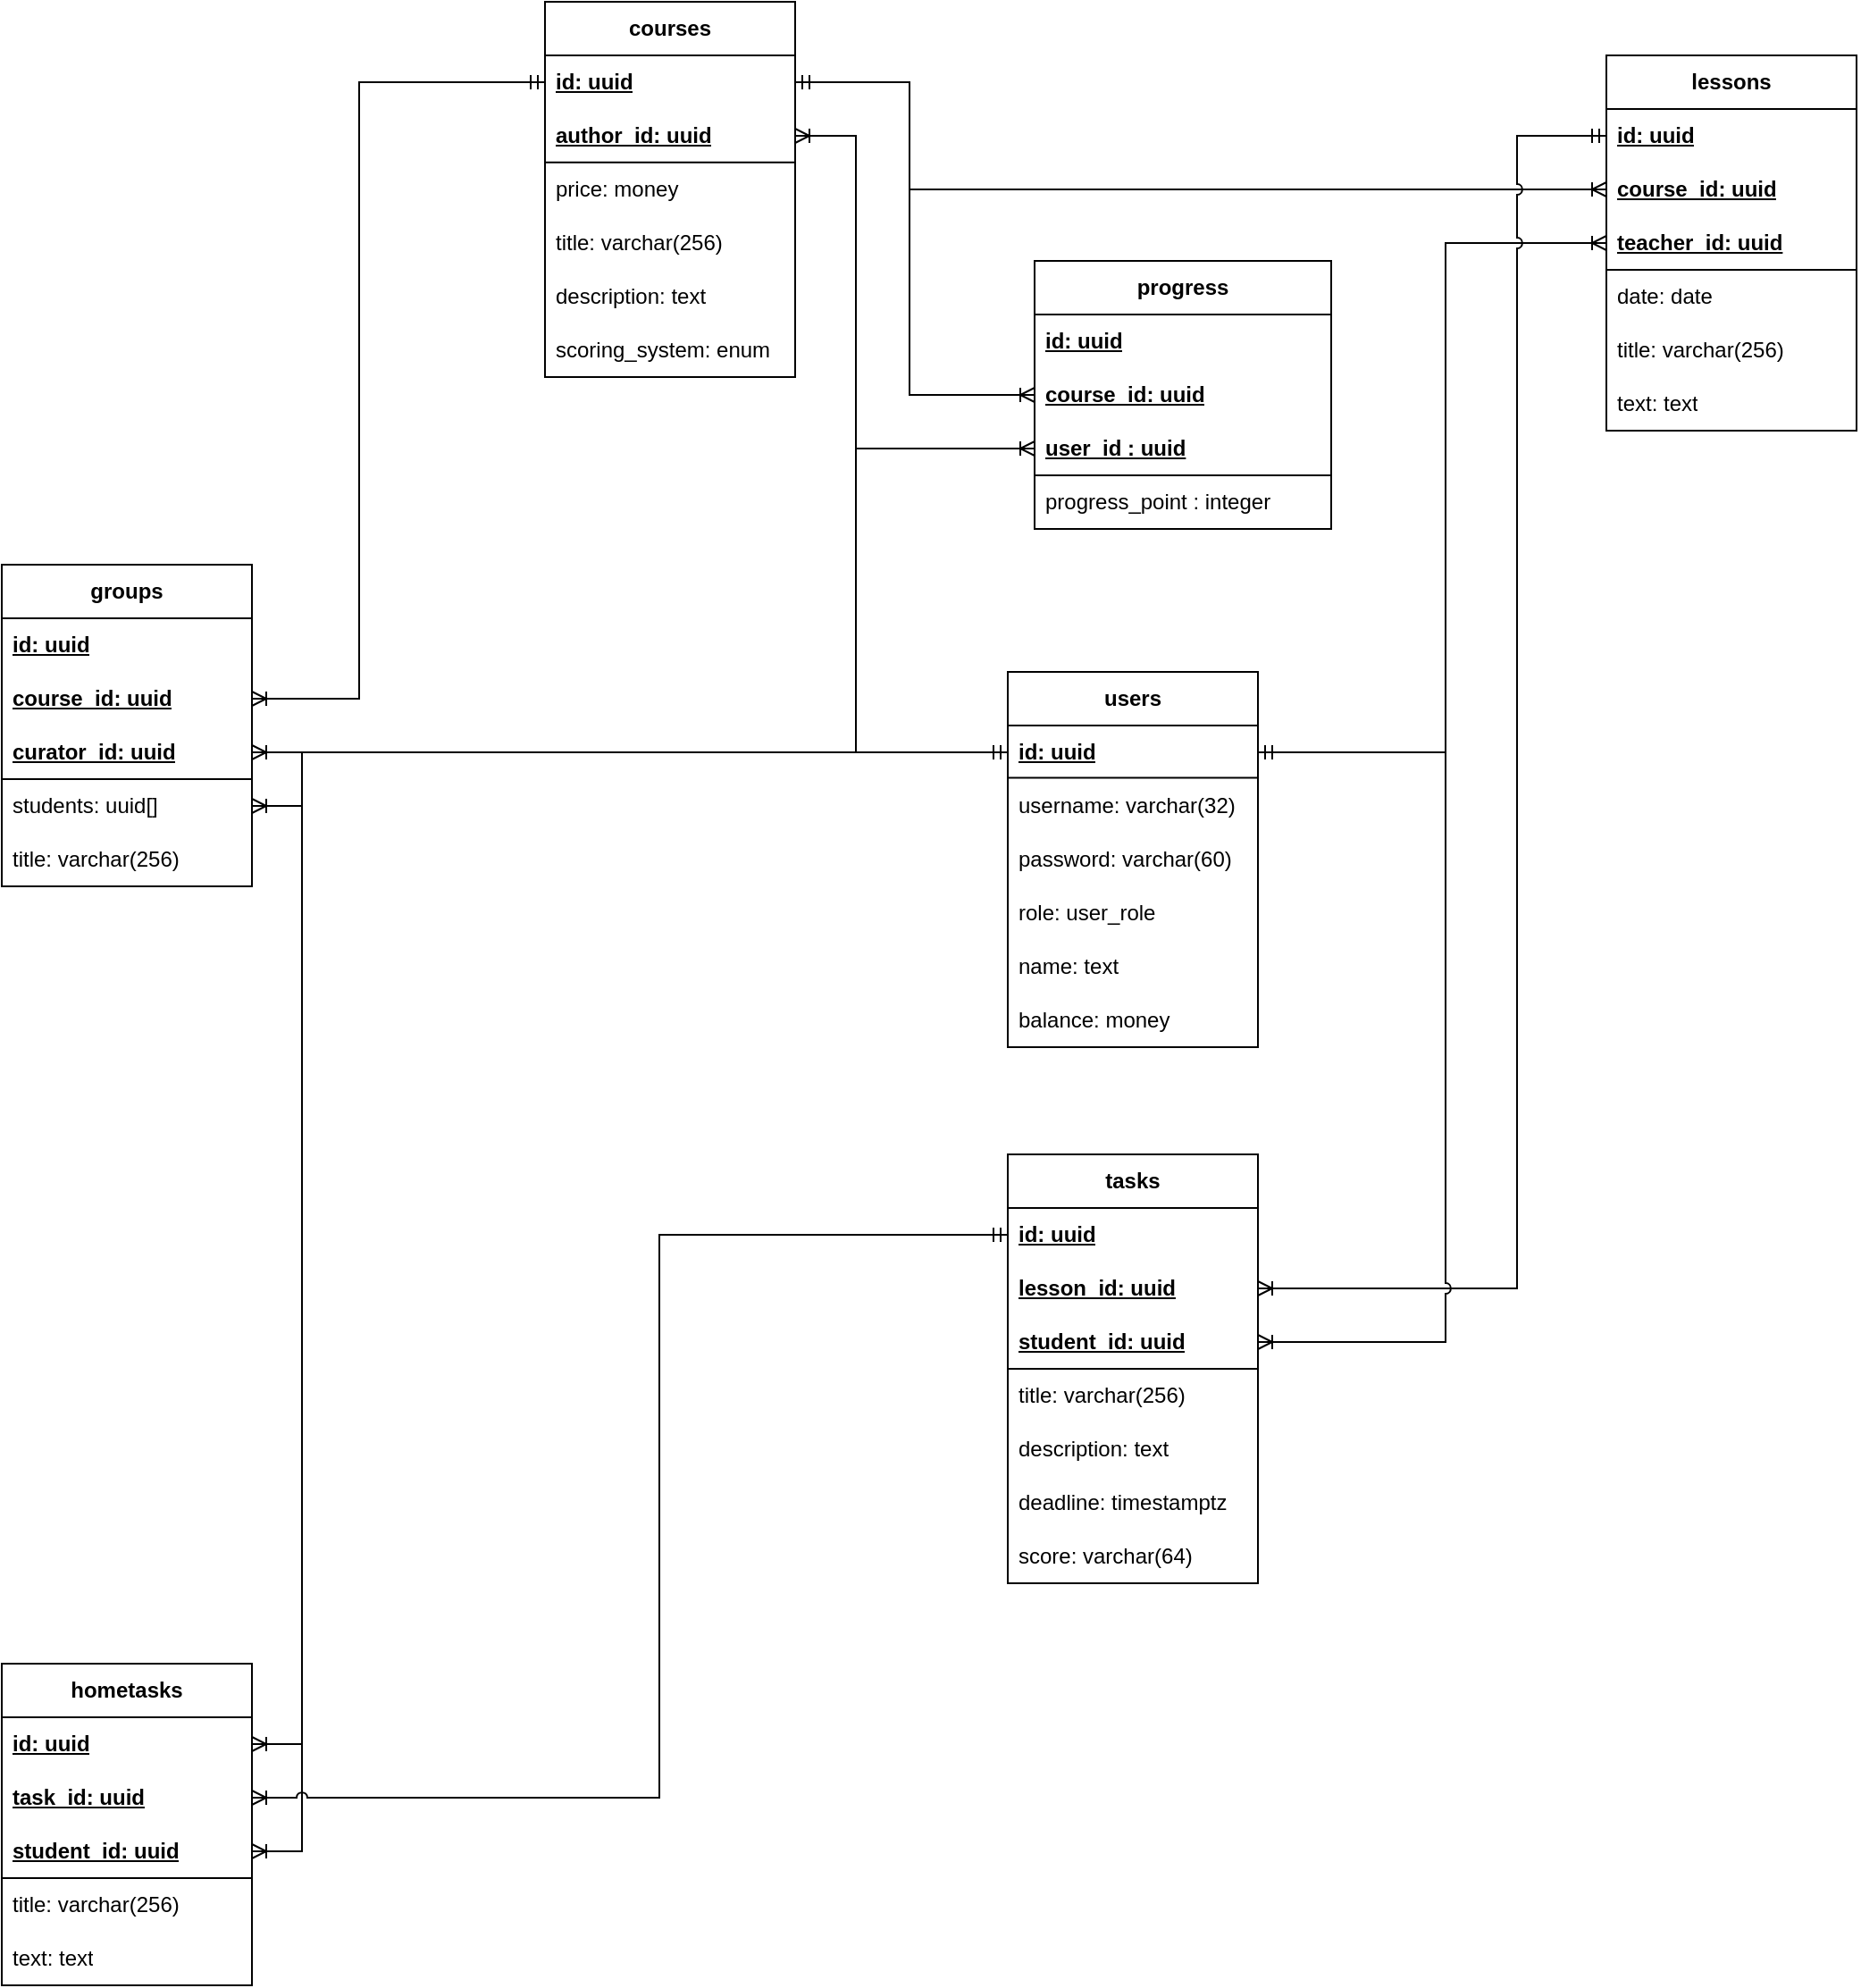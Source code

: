 <mxfile version="22.1.5" type="device" pages="3">
  <diagram name="base" id="CZwbHaVVzdaGez9OZBbk">
    <mxGraphModel dx="1244" dy="1856" grid="1" gridSize="10" guides="1" tooltips="1" connect="1" arrows="1" fold="1" page="1" pageScale="1" pageWidth="827" pageHeight="1169" math="0" shadow="0">
      <root>
        <mxCell id="0" />
        <mxCell id="1" parent="0" />
        <mxCell id="-Ap2Uij3xuL-dC-hFQgd-20" value="&lt;b&gt;courses&lt;/b&gt;" style="swimlane;fontStyle=0;childLayout=stackLayout;horizontal=1;startSize=30;horizontalStack=0;resizeParent=1;resizeParentMax=0;resizeLast=0;collapsible=1;marginBottom=0;whiteSpace=wrap;html=1;" parent="1" vertex="1">
          <mxGeometry x="444" y="-260" width="140" height="210" as="geometry">
            <mxRectangle x="320" y="-160" width="80" height="30" as="alternateBounds" />
          </mxGeometry>
        </mxCell>
        <mxCell id="-Ap2Uij3xuL-dC-hFQgd-21" value="id: uuid" style="text;strokeColor=none;fillColor=none;align=left;verticalAlign=middle;spacingLeft=4;spacingRight=4;overflow=hidden;points=[[0,0.5],[1,0.5]];portConstraint=eastwest;rotatable=0;whiteSpace=wrap;html=1;fontStyle=5" parent="-Ap2Uij3xuL-dC-hFQgd-20" vertex="1">
          <mxGeometry y="30" width="140" height="30" as="geometry" />
        </mxCell>
        <mxCell id="-Ap2Uij3xuL-dC-hFQgd-28" value="author_id: uuid" style="text;strokeColor=none;fillColor=none;align=left;verticalAlign=middle;spacingLeft=4;spacingRight=4;overflow=hidden;points=[[0,0.5],[1,0.5]];portConstraint=eastwest;rotatable=0;whiteSpace=wrap;html=1;fontStyle=5" parent="-Ap2Uij3xuL-dC-hFQgd-20" vertex="1">
          <mxGeometry y="60" width="140" height="30" as="geometry" />
        </mxCell>
        <mxCell id="u4Z2deLxKwfuykcm0ode-5" value="" style="endArrow=none;html=1;rounded=0;" parent="-Ap2Uij3xuL-dC-hFQgd-20" edge="1">
          <mxGeometry width="50" height="50" relative="1" as="geometry">
            <mxPoint x="140" y="89.89" as="sourcePoint" />
            <mxPoint y="89.89" as="targetPoint" />
          </mxGeometry>
        </mxCell>
        <mxCell id="-Ap2Uij3xuL-dC-hFQgd-37" value="price: money" style="text;strokeColor=none;fillColor=none;align=left;verticalAlign=middle;spacingLeft=4;spacingRight=4;overflow=hidden;points=[[0,0.5],[1,0.5]];portConstraint=eastwest;rotatable=0;whiteSpace=wrap;html=1;" parent="-Ap2Uij3xuL-dC-hFQgd-20" vertex="1">
          <mxGeometry y="90" width="140" height="30" as="geometry" />
        </mxCell>
        <mxCell id="-Ap2Uij3xuL-dC-hFQgd-22" value="title: varchar(256)" style="text;strokeColor=none;fillColor=none;align=left;verticalAlign=middle;spacingLeft=4;spacingRight=4;overflow=hidden;points=[[0,0.5],[1,0.5]];portConstraint=eastwest;rotatable=0;whiteSpace=wrap;html=1;" parent="-Ap2Uij3xuL-dC-hFQgd-20" vertex="1">
          <mxGeometry y="120" width="140" height="30" as="geometry" />
        </mxCell>
        <mxCell id="-Ap2Uij3xuL-dC-hFQgd-27" value="description&lt;span&gt;&lt;/span&gt;: text" style="text;strokeColor=none;fillColor=none;align=left;verticalAlign=middle;spacingLeft=4;spacingRight=4;overflow=hidden;points=[[0,0.5],[1,0.5]];portConstraint=eastwest;rotatable=0;whiteSpace=wrap;html=1;" parent="-Ap2Uij3xuL-dC-hFQgd-20" vertex="1">
          <mxGeometry y="150" width="140" height="30" as="geometry" />
        </mxCell>
        <mxCell id="-Ap2Uij3xuL-dC-hFQgd-18" value="scoring_system: enum" style="text;strokeColor=none;fillColor=none;align=left;verticalAlign=middle;spacingLeft=4;spacingRight=4;overflow=hidden;points=[[0,0.5],[1,0.5]];portConstraint=eastwest;rotatable=0;whiteSpace=wrap;html=1;" parent="-Ap2Uij3xuL-dC-hFQgd-20" vertex="1">
          <mxGeometry y="180" width="140" height="30" as="geometry" />
        </mxCell>
        <mxCell id="-Ap2Uij3xuL-dC-hFQgd-30" value="&lt;b&gt;lessons&lt;/b&gt;" style="swimlane;fontStyle=0;childLayout=stackLayout;horizontal=1;startSize=30;horizontalStack=0;resizeParent=1;resizeParentMax=0;resizeLast=0;collapsible=1;marginBottom=0;whiteSpace=wrap;html=1;" parent="1" vertex="1">
          <mxGeometry x="1038" y="-230" width="140" height="210" as="geometry" />
        </mxCell>
        <mxCell id="-Ap2Uij3xuL-dC-hFQgd-31" value="&lt;b&gt;&lt;u&gt;id: uuid&lt;/u&gt;&lt;/b&gt;" style="text;strokeColor=none;fillColor=none;align=left;verticalAlign=middle;spacingLeft=4;spacingRight=4;overflow=hidden;points=[[0,0.5],[1,0.5]];portConstraint=eastwest;rotatable=0;whiteSpace=wrap;html=1;" parent="-Ap2Uij3xuL-dC-hFQgd-30" vertex="1">
          <mxGeometry y="30" width="140" height="30" as="geometry" />
        </mxCell>
        <mxCell id="-Ap2Uij3xuL-dC-hFQgd-32" value="&lt;b&gt;&lt;u&gt;course_id: uuid&lt;/u&gt;&lt;/b&gt;" style="text;strokeColor=none;fillColor=none;align=left;verticalAlign=middle;spacingLeft=4;spacingRight=4;overflow=hidden;points=[[0,0.5],[1,0.5]];portConstraint=eastwest;rotatable=0;whiteSpace=wrap;html=1;" parent="-Ap2Uij3xuL-dC-hFQgd-30" vertex="1">
          <mxGeometry y="60" width="140" height="30" as="geometry" />
        </mxCell>
        <mxCell id="-Ap2Uij3xuL-dC-hFQgd-51" value="&lt;b&gt;&lt;u&gt;teacher_id: uuid&lt;/u&gt;&lt;/b&gt;" style="text;strokeColor=none;fillColor=none;align=left;verticalAlign=middle;spacingLeft=4;spacingRight=4;overflow=hidden;points=[[0,0.5],[1,0.5]];portConstraint=eastwest;rotatable=0;whiteSpace=wrap;html=1;" parent="-Ap2Uij3xuL-dC-hFQgd-30" vertex="1">
          <mxGeometry y="90" width="140" height="30" as="geometry" />
        </mxCell>
        <mxCell id="u4Z2deLxKwfuykcm0ode-1" value="" style="endArrow=none;html=1;rounded=0;" parent="-Ap2Uij3xuL-dC-hFQgd-30" edge="1">
          <mxGeometry width="50" height="50" relative="1" as="geometry">
            <mxPoint x="140" y="120" as="sourcePoint" />
            <mxPoint y="120" as="targetPoint" />
          </mxGeometry>
        </mxCell>
        <mxCell id="-Ap2Uij3xuL-dC-hFQgd-53" value="date: date" style="text;strokeColor=none;fillColor=none;align=left;verticalAlign=middle;spacingLeft=4;spacingRight=4;overflow=hidden;points=[[0,0.5],[1,0.5]];portConstraint=eastwest;rotatable=0;whiteSpace=wrap;html=1;" parent="-Ap2Uij3xuL-dC-hFQgd-30" vertex="1">
          <mxGeometry y="120" width="140" height="30" as="geometry" />
        </mxCell>
        <mxCell id="-Ap2Uij3xuL-dC-hFQgd-33" value="title: varchar(256)" style="text;strokeColor=none;fillColor=none;align=left;verticalAlign=middle;spacingLeft=4;spacingRight=4;overflow=hidden;points=[[0,0.5],[1,0.5]];portConstraint=eastwest;rotatable=0;whiteSpace=wrap;html=1;" parent="-Ap2Uij3xuL-dC-hFQgd-30" vertex="1">
          <mxGeometry y="150" width="140" height="30" as="geometry" />
        </mxCell>
        <mxCell id="-Ap2Uij3xuL-dC-hFQgd-34" value="text: text" style="text;strokeColor=none;fillColor=none;align=left;verticalAlign=middle;spacingLeft=4;spacingRight=4;overflow=hidden;points=[[0,0.5],[1,0.5]];portConstraint=eastwest;rotatable=0;whiteSpace=wrap;html=1;" parent="-Ap2Uij3xuL-dC-hFQgd-30" vertex="1">
          <mxGeometry y="180" width="140" height="30" as="geometry" />
        </mxCell>
        <mxCell id="-Ap2Uij3xuL-dC-hFQgd-40" value="&lt;b&gt;groups&lt;/b&gt;" style="swimlane;fontStyle=0;childLayout=stackLayout;horizontal=1;startSize=30;horizontalStack=0;resizeParent=1;resizeParentMax=0;resizeLast=0;collapsible=1;marginBottom=0;whiteSpace=wrap;html=1;" parent="1" vertex="1">
          <mxGeometry x="140" y="55" width="140" height="180" as="geometry" />
        </mxCell>
        <mxCell id="-Ap2Uij3xuL-dC-hFQgd-41" value="id: uuid" style="text;strokeColor=none;fillColor=none;align=left;verticalAlign=middle;spacingLeft=4;spacingRight=4;overflow=hidden;points=[[0,0.5],[1,0.5]];portConstraint=eastwest;rotatable=0;whiteSpace=wrap;html=1;fontStyle=5" parent="-Ap2Uij3xuL-dC-hFQgd-40" vertex="1">
          <mxGeometry y="30" width="140" height="30" as="geometry" />
        </mxCell>
        <mxCell id="-Ap2Uij3xuL-dC-hFQgd-42" value="course_id: uuid" style="text;strokeColor=none;fillColor=none;align=left;verticalAlign=middle;spacingLeft=4;spacingRight=4;overflow=hidden;points=[[0,0.5],[1,0.5]];portConstraint=eastwest;rotatable=0;whiteSpace=wrap;html=1;fontStyle=5" parent="-Ap2Uij3xuL-dC-hFQgd-40" vertex="1">
          <mxGeometry y="60" width="140" height="30" as="geometry" />
        </mxCell>
        <mxCell id="-Ap2Uij3xuL-dC-hFQgd-50" value="curator_id: uuid" style="text;strokeColor=none;fillColor=none;align=left;verticalAlign=middle;spacingLeft=4;spacingRight=4;overflow=hidden;points=[[0,0.5],[1,0.5]];portConstraint=eastwest;rotatable=0;whiteSpace=wrap;html=1;fontStyle=5" parent="-Ap2Uij3xuL-dC-hFQgd-40" vertex="1">
          <mxGeometry y="90" width="140" height="30" as="geometry" />
        </mxCell>
        <mxCell id="u4Z2deLxKwfuykcm0ode-7" value="" style="endArrow=none;html=1;rounded=0;" parent="-Ap2Uij3xuL-dC-hFQgd-40" edge="1">
          <mxGeometry width="50" height="50" relative="1" as="geometry">
            <mxPoint y="120" as="sourcePoint" />
            <mxPoint x="140" y="120" as="targetPoint" />
          </mxGeometry>
        </mxCell>
        <mxCell id="-Ap2Uij3xuL-dC-hFQgd-61" value="students: uuid[]" style="text;strokeColor=none;fillColor=none;align=left;verticalAlign=middle;spacingLeft=4;spacingRight=4;overflow=hidden;points=[[0,0.5],[1,0.5]];portConstraint=eastwest;rotatable=0;whiteSpace=wrap;html=1;" parent="-Ap2Uij3xuL-dC-hFQgd-40" vertex="1">
          <mxGeometry y="120" width="140" height="30" as="geometry" />
        </mxCell>
        <mxCell id="-Ap2Uij3xuL-dC-hFQgd-44" value="title: varchar(256)" style="text;strokeColor=none;fillColor=none;align=left;verticalAlign=middle;spacingLeft=4;spacingRight=4;overflow=hidden;points=[[0,0.5],[1,0.5]];portConstraint=eastwest;rotatable=0;whiteSpace=wrap;html=1;" parent="-Ap2Uij3xuL-dC-hFQgd-40" vertex="1">
          <mxGeometry y="150" width="140" height="30" as="geometry" />
        </mxCell>
        <mxCell id="-Ap2Uij3xuL-dC-hFQgd-48" value="" style="edgeStyle=orthogonalEdgeStyle;fontSize=12;html=1;endArrow=ERoneToMany;startArrow=ERmandOne;rounded=0;strokeColor=default;entryX=1;entryY=0.5;entryDx=0;entryDy=0;exitX=0;exitY=0.5;exitDx=0;exitDy=0;" parent="1" source="-Ap2Uij3xuL-dC-hFQgd-11" target="-Ap2Uij3xuL-dC-hFQgd-28" edge="1">
          <mxGeometry width="100" height="100" relative="1" as="geometry">
            <mxPoint x="319" y="375" as="sourcePoint" />
            <mxPoint x="609" y="755" as="targetPoint" />
            <Array as="points">
              <mxPoint x="618" y="160" />
              <mxPoint x="618" y="-185" />
            </Array>
          </mxGeometry>
        </mxCell>
        <mxCell id="-Ap2Uij3xuL-dC-hFQgd-49" value="" style="edgeStyle=orthogonalEdgeStyle;fontSize=12;html=1;endArrow=ERoneToMany;startArrow=ERmandOne;rounded=0;strokeColor=default;entryX=0;entryY=0.5;entryDx=0;entryDy=0;exitX=1;exitY=0.5;exitDx=0;exitDy=0;" parent="1" source="-Ap2Uij3xuL-dC-hFQgd-21" target="-Ap2Uij3xuL-dC-hFQgd-32" edge="1">
          <mxGeometry width="100" height="100" relative="1" as="geometry">
            <mxPoint x="610" y="-220" as="sourcePoint" />
            <mxPoint x="458" y="485" as="targetPoint" />
            <Array as="points">
              <mxPoint x="648" y="-215" />
              <mxPoint x="648" y="-155" />
            </Array>
          </mxGeometry>
        </mxCell>
        <mxCell id="-Ap2Uij3xuL-dC-hFQgd-10" value="&lt;b&gt;users&lt;/b&gt;" style="swimlane;fontStyle=0;childLayout=stackLayout;horizontal=1;startSize=30;horizontalStack=0;resizeParent=1;resizeParentMax=0;resizeLast=0;collapsible=1;marginBottom=0;whiteSpace=wrap;html=1;" parent="1" vertex="1">
          <mxGeometry x="703" y="115" width="140" height="210" as="geometry" />
        </mxCell>
        <mxCell id="-Ap2Uij3xuL-dC-hFQgd-11" value="id: uuid" style="text;strokeColor=none;fillColor=none;align=left;verticalAlign=middle;spacingLeft=4;spacingRight=4;overflow=hidden;points=[[0,0.5],[1,0.5]];portConstraint=eastwest;rotatable=0;whiteSpace=wrap;html=1;fontStyle=5" parent="-Ap2Uij3xuL-dC-hFQgd-10" vertex="1">
          <mxGeometry y="30" width="140" height="30" as="geometry" />
        </mxCell>
        <mxCell id="u4Z2deLxKwfuykcm0ode-3" value="" style="endArrow=none;html=1;rounded=0;" parent="-Ap2Uij3xuL-dC-hFQgd-10" edge="1">
          <mxGeometry width="50" height="50" relative="1" as="geometry">
            <mxPoint y="59.31" as="sourcePoint" />
            <mxPoint x="140" y="59.31" as="targetPoint" />
          </mxGeometry>
        </mxCell>
        <mxCell id="-Ap2Uij3xuL-dC-hFQgd-12" value="username: varchar(32)" style="text;strokeColor=none;fillColor=none;align=left;verticalAlign=middle;spacingLeft=4;spacingRight=4;overflow=hidden;points=[[0,0.5],[1,0.5]];portConstraint=eastwest;rotatable=0;whiteSpace=wrap;html=1;" parent="-Ap2Uij3xuL-dC-hFQgd-10" vertex="1">
          <mxGeometry y="60" width="140" height="30" as="geometry" />
        </mxCell>
        <mxCell id="-Ap2Uij3xuL-dC-hFQgd-13" value="password: varchar(60)" style="text;strokeColor=none;fillColor=none;align=left;verticalAlign=middle;spacingLeft=4;spacingRight=4;overflow=hidden;points=[[0,0.5],[1,0.5]];portConstraint=eastwest;rotatable=0;whiteSpace=wrap;html=1;" parent="-Ap2Uij3xuL-dC-hFQgd-10" vertex="1">
          <mxGeometry y="90" width="140" height="30" as="geometry" />
        </mxCell>
        <mxCell id="-Ap2Uij3xuL-dC-hFQgd-14" value="role: user_role" style="text;strokeColor=none;fillColor=none;align=left;verticalAlign=middle;spacingLeft=4;spacingRight=4;overflow=hidden;points=[[0,0.5],[1,0.5]];portConstraint=eastwest;rotatable=0;whiteSpace=wrap;html=1;" parent="-Ap2Uij3xuL-dC-hFQgd-10" vertex="1">
          <mxGeometry y="120" width="140" height="30" as="geometry" />
        </mxCell>
        <mxCell id="-Ap2Uij3xuL-dC-hFQgd-15" value="name: text" style="text;strokeColor=none;fillColor=none;align=left;verticalAlign=middle;spacingLeft=4;spacingRight=4;overflow=hidden;points=[[0,0.5],[1,0.5]];portConstraint=eastwest;rotatable=0;whiteSpace=wrap;html=1;" parent="-Ap2Uij3xuL-dC-hFQgd-10" vertex="1">
          <mxGeometry y="150" width="140" height="30" as="geometry" />
        </mxCell>
        <mxCell id="-Ap2Uij3xuL-dC-hFQgd-38" value="balance: money" style="text;strokeColor=none;fillColor=none;align=left;verticalAlign=middle;spacingLeft=4;spacingRight=4;overflow=hidden;points=[[0,0.5],[1,0.5]];portConstraint=eastwest;rotatable=0;whiteSpace=wrap;html=1;" parent="-Ap2Uij3xuL-dC-hFQgd-10" vertex="1">
          <mxGeometry y="180" width="140" height="30" as="geometry" />
        </mxCell>
        <mxCell id="-Ap2Uij3xuL-dC-hFQgd-52" value="" style="edgeStyle=orthogonalEdgeStyle;fontSize=12;html=1;endArrow=ERoneToMany;startArrow=ERmandOne;rounded=0;strokeColor=default;entryX=0;entryY=0.5;entryDx=0;entryDy=0;exitX=1;exitY=0.5;exitDx=0;exitDy=0;jumpStyle=arc;" parent="1" source="-Ap2Uij3xuL-dC-hFQgd-11" target="-Ap2Uij3xuL-dC-hFQgd-51" edge="1">
          <mxGeometry width="100" height="100" relative="1" as="geometry">
            <mxPoint x="368" y="395" as="sourcePoint" />
            <mxPoint x="458" y="535" as="targetPoint" />
            <Array as="points">
              <mxPoint x="948" y="160" />
              <mxPoint x="948" y="-125" />
            </Array>
          </mxGeometry>
        </mxCell>
        <mxCell id="-Ap2Uij3xuL-dC-hFQgd-55" value="" style="edgeStyle=orthogonalEdgeStyle;fontSize=12;html=1;endArrow=ERoneToMany;startArrow=ERmandOne;rounded=0;strokeColor=default;exitX=0;exitY=0.5;exitDx=0;exitDy=0;entryX=1;entryY=0.5;entryDx=0;entryDy=0;" parent="1" source="-Ap2Uij3xuL-dC-hFQgd-21" target="-Ap2Uij3xuL-dC-hFQgd-42" edge="1">
          <mxGeometry width="100" height="100" relative="1" as="geometry">
            <mxPoint x="250" y="175" as="sourcePoint" />
            <mxPoint x="210" y="295" as="targetPoint" />
            <Array as="points">
              <mxPoint x="340" y="-215" />
              <mxPoint x="340" y="130" />
            </Array>
          </mxGeometry>
        </mxCell>
        <mxCell id="-Ap2Uij3xuL-dC-hFQgd-68" value="" style="edgeStyle=orthogonalEdgeStyle;fontSize=12;html=1;endArrow=ERoneToMany;startArrow=ERmandOne;rounded=0;entryX=1;entryY=0.5;entryDx=0;entryDy=0;exitX=0;exitY=0.5;exitDx=0;exitDy=0;" parent="1" source="-Ap2Uij3xuL-dC-hFQgd-11" target="-Ap2Uij3xuL-dC-hFQgd-50" edge="1">
          <mxGeometry width="100" height="100" relative="1" as="geometry">
            <mxPoint x="648" y="165" as="sourcePoint" />
            <mxPoint x="118" y="335" as="targetPoint" />
          </mxGeometry>
        </mxCell>
        <mxCell id="-Ap2Uij3xuL-dC-hFQgd-71" value="" style="edgeStyle=orthogonalEdgeStyle;fontSize=12;html=1;endArrow=ERoneToMany;startArrow=ERmandOne;rounded=0;entryX=1;entryY=0.5;entryDx=0;entryDy=0;exitX=0;exitY=0.5;exitDx=0;exitDy=0;" parent="1" source="-Ap2Uij3xuL-dC-hFQgd-11" target="-Ap2Uij3xuL-dC-hFQgd-61" edge="1">
          <mxGeometry width="100" height="100" relative="1" as="geometry">
            <mxPoint x="588" y="125" as="sourcePoint" />
            <mxPoint x="118" y="365" as="targetPoint" />
            <Array as="points">
              <mxPoint x="308" y="160" />
              <mxPoint x="308" y="190" />
            </Array>
          </mxGeometry>
        </mxCell>
        <mxCell id="-Ap2Uij3xuL-dC-hFQgd-72" value="&lt;b&gt;tasks&lt;/b&gt;" style="swimlane;fontStyle=0;childLayout=stackLayout;horizontal=1;startSize=30;horizontalStack=0;resizeParent=1;resizeParentMax=0;resizeLast=0;collapsible=1;marginBottom=0;whiteSpace=wrap;html=1;" parent="1" vertex="1">
          <mxGeometry x="703" y="385" width="140" height="240" as="geometry">
            <mxRectangle x="520" y="240" width="70" height="30" as="alternateBounds" />
          </mxGeometry>
        </mxCell>
        <mxCell id="-Ap2Uij3xuL-dC-hFQgd-73" value="id: uuid" style="text;strokeColor=none;fillColor=none;align=left;verticalAlign=middle;spacingLeft=4;spacingRight=4;overflow=hidden;points=[[0,0.5],[1,0.5]];portConstraint=eastwest;rotatable=0;whiteSpace=wrap;html=1;fontStyle=5" parent="-Ap2Uij3xuL-dC-hFQgd-72" vertex="1">
          <mxGeometry y="30" width="140" height="30" as="geometry" />
        </mxCell>
        <mxCell id="-Ap2Uij3xuL-dC-hFQgd-74" value="lesson_id: uuid" style="text;strokeColor=none;fillColor=none;align=left;verticalAlign=middle;spacingLeft=4;spacingRight=4;overflow=hidden;points=[[0,0.5],[1,0.5]];portConstraint=eastwest;rotatable=0;whiteSpace=wrap;html=1;fontStyle=5" parent="-Ap2Uij3xuL-dC-hFQgd-72" vertex="1">
          <mxGeometry y="60" width="140" height="30" as="geometry" />
        </mxCell>
        <mxCell id="-Ap2Uij3xuL-dC-hFQgd-80" value="student_id: uuid" style="text;strokeColor=none;fillColor=none;align=left;verticalAlign=middle;spacingLeft=4;spacingRight=4;overflow=hidden;points=[[0,0.5],[1,0.5]];portConstraint=eastwest;rotatable=0;whiteSpace=wrap;html=1;fontStyle=5" parent="-Ap2Uij3xuL-dC-hFQgd-72" vertex="1">
          <mxGeometry y="90" width="140" height="30" as="geometry" />
        </mxCell>
        <mxCell id="-Ap2Uij3xuL-dC-hFQgd-78" value="title: varchar(256)" style="text;strokeColor=none;fillColor=none;align=left;verticalAlign=middle;spacingLeft=4;spacingRight=4;overflow=hidden;points=[[0,0.5],[1,0.5]];portConstraint=eastwest;rotatable=0;whiteSpace=wrap;html=1;" parent="-Ap2Uij3xuL-dC-hFQgd-72" vertex="1">
          <mxGeometry y="120" width="140" height="30" as="geometry" />
        </mxCell>
        <mxCell id="-Ap2Uij3xuL-dC-hFQgd-79" value="description: text" style="text;strokeColor=none;fillColor=none;align=left;verticalAlign=middle;spacingLeft=4;spacingRight=4;overflow=hidden;points=[[0,0.5],[1,0.5]];portConstraint=eastwest;rotatable=0;whiteSpace=wrap;html=1;" parent="-Ap2Uij3xuL-dC-hFQgd-72" vertex="1">
          <mxGeometry y="150" width="140" height="30" as="geometry" />
        </mxCell>
        <mxCell id="G0Kckn8Q9HC3ypHEVs2R-8" value="deadline: timestamptz" style="text;strokeColor=none;fillColor=none;align=left;verticalAlign=middle;spacingLeft=4;spacingRight=4;overflow=hidden;points=[[0,0.5],[1,0.5]];portConstraint=eastwest;rotatable=0;whiteSpace=wrap;html=1;" parent="-Ap2Uij3xuL-dC-hFQgd-72" vertex="1">
          <mxGeometry y="180" width="140" height="30" as="geometry" />
        </mxCell>
        <mxCell id="-Ap2Uij3xuL-dC-hFQgd-81" value="score: varchar(64)" style="text;strokeColor=none;fillColor=none;align=left;verticalAlign=middle;spacingLeft=4;spacingRight=4;overflow=hidden;points=[[0,0.5],[1,0.5]];portConstraint=eastwest;rotatable=0;whiteSpace=wrap;html=1;" parent="-Ap2Uij3xuL-dC-hFQgd-72" vertex="1">
          <mxGeometry y="210" width="140" height="30" as="geometry" />
        </mxCell>
        <mxCell id="-Ap2Uij3xuL-dC-hFQgd-82" value="" style="edgeStyle=orthogonalEdgeStyle;fontSize=12;html=1;endArrow=ERoneToMany;startArrow=ERmandOne;rounded=0;exitX=0;exitY=0.5;exitDx=0;exitDy=0;entryX=1;entryY=0.5;entryDx=0;entryDy=0;jumpStyle=arc;" parent="1" edge="1">
          <mxGeometry width="100" height="100" relative="1" as="geometry">
            <mxPoint x="1038" y="-185" as="sourcePoint" />
            <mxPoint x="843" y="460" as="targetPoint" />
            <Array as="points">
              <mxPoint x="988" y="-185" />
              <mxPoint x="988" y="460" />
            </Array>
          </mxGeometry>
        </mxCell>
        <mxCell id="-Ap2Uij3xuL-dC-hFQgd-83" value="" style="edgeStyle=orthogonalEdgeStyle;fontSize=12;html=1;endArrow=ERoneToMany;startArrow=ERmandOne;rounded=0;entryX=1;entryY=0.5;entryDx=0;entryDy=0;exitX=1;exitY=0.5;exitDx=0;exitDy=0;jumpStyle=arc;" parent="1" source="-Ap2Uij3xuL-dC-hFQgd-11" target="-Ap2Uij3xuL-dC-hFQgd-80" edge="1">
          <mxGeometry width="100" height="100" relative="1" as="geometry">
            <mxPoint x="378" y="395" as="sourcePoint" />
            <mxPoint x="458" y="795" as="targetPoint" />
            <Array as="points">
              <mxPoint x="948" y="160" />
              <mxPoint x="948" y="490" />
            </Array>
          </mxGeometry>
        </mxCell>
        <mxCell id="OWcNAckzQ1Uv3wzuiOk8-1" value="&lt;b&gt;hometasks&lt;/b&gt;" style="swimlane;fontStyle=0;childLayout=stackLayout;horizontal=1;startSize=30;horizontalStack=0;resizeParent=1;resizeParentMax=0;resizeLast=0;collapsible=1;marginBottom=0;whiteSpace=wrap;html=1;" parent="1" vertex="1">
          <mxGeometry x="140" y="670" width="140" height="180" as="geometry">
            <mxRectangle x="520" y="240" width="70" height="30" as="alternateBounds" />
          </mxGeometry>
        </mxCell>
        <mxCell id="OWcNAckzQ1Uv3wzuiOk8-2" value="id: uuid" style="text;strokeColor=none;fillColor=none;align=left;verticalAlign=middle;spacingLeft=4;spacingRight=4;overflow=hidden;points=[[0,0.5],[1,0.5]];portConstraint=eastwest;rotatable=0;whiteSpace=wrap;html=1;fontStyle=5" parent="OWcNAckzQ1Uv3wzuiOk8-1" vertex="1">
          <mxGeometry y="30" width="140" height="30" as="geometry" />
        </mxCell>
        <mxCell id="OWcNAckzQ1Uv3wzuiOk8-3" value="task_id: uuid" style="text;strokeColor=none;fillColor=none;align=left;verticalAlign=middle;spacingLeft=4;spacingRight=4;overflow=hidden;points=[[0,0.5],[1,0.5]];portConstraint=eastwest;rotatable=0;whiteSpace=wrap;html=1;fontStyle=5" parent="OWcNAckzQ1Uv3wzuiOk8-1" vertex="1">
          <mxGeometry y="60" width="140" height="30" as="geometry" />
        </mxCell>
        <mxCell id="OWcNAckzQ1Uv3wzuiOk8-4" value="student_id: uuid" style="text;strokeColor=none;fillColor=none;align=left;verticalAlign=middle;spacingLeft=4;spacingRight=4;overflow=hidden;points=[[0,0.5],[1,0.5]];portConstraint=eastwest;rotatable=0;whiteSpace=wrap;html=1;fontStyle=5" parent="OWcNAckzQ1Uv3wzuiOk8-1" vertex="1">
          <mxGeometry y="90" width="140" height="30" as="geometry" />
        </mxCell>
        <mxCell id="OWcNAckzQ1Uv3wzuiOk8-5" value="title: varchar(256)" style="text;strokeColor=none;fillColor=none;align=left;verticalAlign=middle;spacingLeft=4;spacingRight=4;overflow=hidden;points=[[0,0.5],[1,0.5]];portConstraint=eastwest;rotatable=0;whiteSpace=wrap;html=1;" parent="OWcNAckzQ1Uv3wzuiOk8-1" vertex="1">
          <mxGeometry y="120" width="140" height="30" as="geometry" />
        </mxCell>
        <mxCell id="OWcNAckzQ1Uv3wzuiOk8-6" value="text: text" style="text;strokeColor=none;fillColor=none;align=left;verticalAlign=middle;spacingLeft=4;spacingRight=4;overflow=hidden;points=[[0,0.5],[1,0.5]];portConstraint=eastwest;rotatable=0;whiteSpace=wrap;html=1;" parent="OWcNAckzQ1Uv3wzuiOk8-1" vertex="1">
          <mxGeometry y="150" width="140" height="30" as="geometry" />
        </mxCell>
        <mxCell id="o3Q7ILZZm3uRyBBtBOmC-1" value="&lt;b&gt;progress&lt;/b&gt;" style="swimlane;fontStyle=0;childLayout=stackLayout;horizontal=1;startSize=30;horizontalStack=0;resizeParent=1;resizeParentMax=0;resizeLast=0;collapsible=1;marginBottom=0;whiteSpace=wrap;html=1;" parent="1" vertex="1">
          <mxGeometry x="718" y="-115" width="166" height="150" as="geometry">
            <mxRectangle x="320" y="-160" width="80" height="30" as="alternateBounds" />
          </mxGeometry>
        </mxCell>
        <mxCell id="o3Q7ILZZm3uRyBBtBOmC-2" value="id: uuid" style="text;strokeColor=none;fillColor=none;align=left;verticalAlign=middle;spacingLeft=4;spacingRight=4;overflow=hidden;points=[[0,0.5],[1,0.5]];portConstraint=eastwest;rotatable=0;whiteSpace=wrap;html=1;fontStyle=5" parent="o3Q7ILZZm3uRyBBtBOmC-1" vertex="1">
          <mxGeometry y="30" width="166" height="30" as="geometry" />
        </mxCell>
        <mxCell id="o3Q7ILZZm3uRyBBtBOmC-3" value="course_id: uuid" style="text;strokeColor=none;fillColor=none;align=left;verticalAlign=middle;spacingLeft=4;spacingRight=4;overflow=hidden;points=[[0,0.5],[1,0.5]];portConstraint=eastwest;rotatable=0;whiteSpace=wrap;html=1;fontStyle=5" parent="o3Q7ILZZm3uRyBBtBOmC-1" vertex="1">
          <mxGeometry y="60" width="166" height="30" as="geometry" />
        </mxCell>
        <mxCell id="o3Q7ILZZm3uRyBBtBOmC-4" value="user_id : uuid" style="text;strokeColor=none;fillColor=none;align=left;verticalAlign=middle;spacingLeft=4;spacingRight=4;overflow=hidden;points=[[0,0.5],[1,0.5]];portConstraint=eastwest;rotatable=0;whiteSpace=wrap;html=1;fontStyle=5" parent="o3Q7ILZZm3uRyBBtBOmC-1" vertex="1">
          <mxGeometry y="90" width="166" height="30" as="geometry" />
        </mxCell>
        <mxCell id="u4Z2deLxKwfuykcm0ode-4" value="" style="endArrow=none;html=1;rounded=0;" parent="o3Q7ILZZm3uRyBBtBOmC-1" edge="1">
          <mxGeometry width="50" height="50" relative="1" as="geometry">
            <mxPoint y="120" as="sourcePoint" />
            <mxPoint x="166" y="120" as="targetPoint" />
          </mxGeometry>
        </mxCell>
        <mxCell id="o3Q7ILZZm3uRyBBtBOmC-6" value="progress_point : integer" style="text;strokeColor=none;fillColor=none;align=left;verticalAlign=middle;spacingLeft=4;spacingRight=4;overflow=hidden;points=[[0,0.5],[1,0.5]];portConstraint=eastwest;rotatable=0;whiteSpace=wrap;html=1;" parent="o3Q7ILZZm3uRyBBtBOmC-1" vertex="1">
          <mxGeometry y="120" width="166" height="30" as="geometry" />
        </mxCell>
        <mxCell id="Qs2aQmqU-xl0bwmj3FR6-2" value="" style="edgeStyle=orthogonalEdgeStyle;fontSize=12;html=1;endArrow=ERoneToMany;startArrow=ERmandOne;rounded=0;strokeColor=default;entryX=0;entryY=0.5;entryDx=0;entryDy=0;exitX=1;exitY=0.5;exitDx=0;exitDy=0;" parent="1" source="-Ap2Uij3xuL-dC-hFQgd-21" target="o3Q7ILZZm3uRyBBtBOmC-3" edge="1">
          <mxGeometry width="100" height="100" relative="1" as="geometry">
            <mxPoint x="620" y="-240" as="sourcePoint" />
            <mxPoint x="483" y="50" as="targetPoint" />
            <Array as="points">
              <mxPoint x="648" y="-215" />
              <mxPoint x="648" y="-40" />
            </Array>
          </mxGeometry>
        </mxCell>
        <mxCell id="Qs2aQmqU-xl0bwmj3FR6-3" value="" style="edgeStyle=orthogonalEdgeStyle;fontSize=12;html=1;endArrow=ERoneToMany;startArrow=ERmandOne;rounded=0;strokeColor=default;entryX=0;entryY=0.5;entryDx=0;entryDy=0;jumpStyle=none;exitX=0;exitY=0.5;exitDx=0;exitDy=0;" parent="1" source="-Ap2Uij3xuL-dC-hFQgd-11" target="o3Q7ILZZm3uRyBBtBOmC-4" edge="1">
          <mxGeometry width="100" height="100" relative="1" as="geometry">
            <mxPoint x="348" y="385" as="sourcePoint" />
            <mxPoint x="493" y="60" as="targetPoint" />
            <Array as="points">
              <mxPoint x="618" y="160" />
              <mxPoint x="618" y="-10" />
            </Array>
          </mxGeometry>
        </mxCell>
        <mxCell id="Qs2aQmqU-xl0bwmj3FR6-4" value="" style="edgeStyle=orthogonalEdgeStyle;fontSize=12;html=1;endArrow=ERoneToMany;startArrow=ERmandOne;rounded=0;entryX=1;entryY=0.5;entryDx=0;entryDy=0;exitX=0;exitY=0.5;exitDx=0;exitDy=0;" parent="1" source="-Ap2Uij3xuL-dC-hFQgd-11" target="OWcNAckzQ1Uv3wzuiOk8-2" edge="1">
          <mxGeometry width="100" height="100" relative="1" as="geometry">
            <mxPoint x="488" y="365" as="sourcePoint" />
            <mxPoint x="399" y="835" as="targetPoint" />
            <Array as="points">
              <mxPoint x="308" y="160" />
              <mxPoint x="308" y="715" />
            </Array>
          </mxGeometry>
        </mxCell>
        <mxCell id="u4Z2deLxKwfuykcm0ode-11" value="" style="edgeStyle=orthogonalEdgeStyle;fontSize=12;html=1;endArrow=ERoneToMany;startArrow=none;rounded=0;jumpStyle=none;startFill=0;entryX=1;entryY=0.5;entryDx=0;entryDy=0;" parent="1" target="OWcNAckzQ1Uv3wzuiOk8-4" edge="1">
          <mxGeometry width="100" height="100" relative="1" as="geometry">
            <mxPoint x="308" y="715" as="sourcePoint" />
            <mxPoint x="280" y="759" as="targetPoint" />
            <Array as="points">
              <mxPoint x="308" y="775" />
            </Array>
          </mxGeometry>
        </mxCell>
        <mxCell id="u4Z2deLxKwfuykcm0ode-15" value="" style="endArrow=none;html=1;rounded=0;" parent="1" edge="1">
          <mxGeometry width="50" height="50" relative="1" as="geometry">
            <mxPoint x="140" y="790" as="sourcePoint" />
            <mxPoint x="280" y="790" as="targetPoint" />
          </mxGeometry>
        </mxCell>
        <mxCell id="u4Z2deLxKwfuykcm0ode-16" value="" style="endArrow=none;html=1;rounded=0;" parent="1" edge="1">
          <mxGeometry width="50" height="50" relative="1" as="geometry">
            <mxPoint x="703" y="505" as="sourcePoint" />
            <mxPoint x="843" y="505" as="targetPoint" />
          </mxGeometry>
        </mxCell>
        <mxCell id="Qs2aQmqU-xl0bwmj3FR6-5" value="" style="edgeStyle=orthogonalEdgeStyle;fontSize=12;html=1;endArrow=ERoneToMany;startArrow=ERmandOne;rounded=0;exitX=0;exitY=0.5;exitDx=0;exitDy=0;entryX=1;entryY=0.5;entryDx=0;entryDy=0;jumpStyle=arc;" parent="1" source="-Ap2Uij3xuL-dC-hFQgd-73" target="OWcNAckzQ1Uv3wzuiOk8-3" edge="1">
          <mxGeometry width="100" height="100" relative="1" as="geometry">
            <mxPoint x="329" y="405" as="sourcePoint" />
            <mxPoint x="330" y="730" as="targetPoint" />
            <Array as="points">
              <mxPoint x="508" y="430" />
              <mxPoint x="508" y="745" />
            </Array>
          </mxGeometry>
        </mxCell>
      </root>
    </mxGraphModel>
  </diagram>
  <diagram id="50xilyjpWvqt_h_A084O" name="Страница — 2">
    <mxGraphModel dx="1684" dy="929" grid="1" gridSize="10" guides="1" tooltips="1" connect="1" arrows="1" fold="1" page="1" pageScale="1" pageWidth="827" pageHeight="1169" math="0" shadow="0">
      <root>
        <mxCell id="0" />
        <mxCell id="1" parent="0" />
        <mxCell id="tsEyu3X4hcfnle_Es4zF-1" value="&lt;b&gt;Пользователь&lt;/b&gt;" style="swimlane;fontStyle=0;childLayout=stackLayout;horizontal=1;startSize=30;horizontalStack=0;resizeParent=1;resizeParentMax=0;resizeLast=0;collapsible=1;marginBottom=0;whiteSpace=wrap;html=1;" vertex="1" parent="1">
          <mxGeometry x="310" y="250" width="140" height="210" as="geometry" />
        </mxCell>
        <mxCell id="tsEyu3X4hcfnle_Es4zF-2" value="Идентификатор (PK)" style="text;strokeColor=none;fillColor=none;align=left;verticalAlign=middle;spacingLeft=4;spacingRight=4;overflow=hidden;points=[[0,0.5],[1,0.5]];portConstraint=eastwest;rotatable=0;whiteSpace=wrap;html=1;fontStyle=5" vertex="1" parent="tsEyu3X4hcfnle_Es4zF-1">
          <mxGeometry y="30" width="140" height="30" as="geometry" />
        </mxCell>
        <mxCell id="tsEyu3X4hcfnle_Es4zF-3" value="" style="endArrow=none;html=1;rounded=0;" edge="1" parent="tsEyu3X4hcfnle_Es4zF-1">
          <mxGeometry width="50" height="50" relative="1" as="geometry">
            <mxPoint y="59.31" as="sourcePoint" />
            <mxPoint x="140" y="59.31" as="targetPoint" />
          </mxGeometry>
        </mxCell>
        <mxCell id="tsEyu3X4hcfnle_Es4zF-4" value="Логин&lt;span style=&quot;white-space: pre;&quot;&gt;&#x9;&lt;/span&gt;" style="text;strokeColor=none;fillColor=none;align=left;verticalAlign=middle;spacingLeft=4;spacingRight=4;overflow=hidden;points=[[0,0.5],[1,0.5]];portConstraint=eastwest;rotatable=0;whiteSpace=wrap;html=1;" vertex="1" parent="tsEyu3X4hcfnle_Es4zF-1">
          <mxGeometry y="60" width="140" height="30" as="geometry" />
        </mxCell>
        <mxCell id="tsEyu3X4hcfnle_Es4zF-5" value="Пароль" style="text;strokeColor=none;fillColor=none;align=left;verticalAlign=middle;spacingLeft=4;spacingRight=4;overflow=hidden;points=[[0,0.5],[1,0.5]];portConstraint=eastwest;rotatable=0;whiteSpace=wrap;html=1;" vertex="1" parent="tsEyu3X4hcfnle_Es4zF-1">
          <mxGeometry y="90" width="140" height="30" as="geometry" />
        </mxCell>
        <mxCell id="tsEyu3X4hcfnle_Es4zF-6" value="Роль&lt;span style=&quot;white-space: pre;&quot;&gt;&#x9;&lt;/span&gt;" style="text;strokeColor=none;fillColor=none;align=left;verticalAlign=middle;spacingLeft=4;spacingRight=4;overflow=hidden;points=[[0,0.5],[1,0.5]];portConstraint=eastwest;rotatable=0;whiteSpace=wrap;html=1;" vertex="1" parent="tsEyu3X4hcfnle_Es4zF-1">
          <mxGeometry y="120" width="140" height="30" as="geometry" />
        </mxCell>
        <mxCell id="tsEyu3X4hcfnle_Es4zF-7" value="Имя" style="text;strokeColor=none;fillColor=none;align=left;verticalAlign=middle;spacingLeft=4;spacingRight=4;overflow=hidden;points=[[0,0.5],[1,0.5]];portConstraint=eastwest;rotatable=0;whiteSpace=wrap;html=1;" vertex="1" parent="tsEyu3X4hcfnle_Es4zF-1">
          <mxGeometry y="150" width="140" height="30" as="geometry" />
        </mxCell>
        <mxCell id="tsEyu3X4hcfnle_Es4zF-8" value="Баланс" style="text;strokeColor=none;fillColor=none;align=left;verticalAlign=middle;spacingLeft=4;spacingRight=4;overflow=hidden;points=[[0,0.5],[1,0.5]];portConstraint=eastwest;rotatable=0;whiteSpace=wrap;html=1;" vertex="1" parent="tsEyu3X4hcfnle_Es4zF-1">
          <mxGeometry y="180" width="140" height="30" as="geometry" />
        </mxCell>
        <mxCell id="al38jOlGmhA39GGoI6v6-1" value="&lt;b&gt;Курс&lt;/b&gt;" style="swimlane;fontStyle=0;childLayout=stackLayout;horizontal=1;startSize=30;horizontalStack=0;resizeParent=1;resizeParentMax=0;resizeLast=0;collapsible=1;marginBottom=0;whiteSpace=wrap;html=1;" vertex="1" parent="1">
          <mxGeometry x="540" y="190" width="140" height="210" as="geometry">
            <mxRectangle x="320" y="-160" width="80" height="30" as="alternateBounds" />
          </mxGeometry>
        </mxCell>
        <mxCell id="al38jOlGmhA39GGoI6v6-2" value="Идентификатор (PK)" style="text;strokeColor=none;fillColor=none;align=left;verticalAlign=middle;spacingLeft=4;spacingRight=4;overflow=hidden;points=[[0,0.5],[1,0.5]];portConstraint=eastwest;rotatable=0;whiteSpace=wrap;html=1;fontStyle=5" vertex="1" parent="al38jOlGmhA39GGoI6v6-1">
          <mxGeometry y="30" width="140" height="30" as="geometry" />
        </mxCell>
        <mxCell id="al38jOlGmhA39GGoI6v6-3" value="Автор (FK)" style="text;strokeColor=none;fillColor=none;align=left;verticalAlign=middle;spacingLeft=4;spacingRight=4;overflow=hidden;points=[[0,0.5],[1,0.5]];portConstraint=eastwest;rotatable=0;whiteSpace=wrap;html=1;fontStyle=5" vertex="1" parent="al38jOlGmhA39GGoI6v6-1">
          <mxGeometry y="60" width="140" height="30" as="geometry" />
        </mxCell>
        <mxCell id="al38jOlGmhA39GGoI6v6-4" value="" style="endArrow=none;html=1;rounded=0;" edge="1" parent="al38jOlGmhA39GGoI6v6-1">
          <mxGeometry width="50" height="50" relative="1" as="geometry">
            <mxPoint x="140" y="89.89" as="sourcePoint" />
            <mxPoint y="89.89" as="targetPoint" />
          </mxGeometry>
        </mxCell>
        <mxCell id="al38jOlGmhA39GGoI6v6-5" value="Стоимость" style="text;strokeColor=none;fillColor=none;align=left;verticalAlign=middle;spacingLeft=4;spacingRight=4;overflow=hidden;points=[[0,0.5],[1,0.5]];portConstraint=eastwest;rotatable=0;whiteSpace=wrap;html=1;" vertex="1" parent="al38jOlGmhA39GGoI6v6-1">
          <mxGeometry y="90" width="140" height="30" as="geometry" />
        </mxCell>
        <mxCell id="al38jOlGmhA39GGoI6v6-6" value="Название" style="text;strokeColor=none;fillColor=none;align=left;verticalAlign=middle;spacingLeft=4;spacingRight=4;overflow=hidden;points=[[0,0.5],[1,0.5]];portConstraint=eastwest;rotatable=0;whiteSpace=wrap;html=1;" vertex="1" parent="al38jOlGmhA39GGoI6v6-1">
          <mxGeometry y="120" width="140" height="30" as="geometry" />
        </mxCell>
        <mxCell id="al38jOlGmhA39GGoI6v6-7" value="Описание" style="text;strokeColor=none;fillColor=none;align=left;verticalAlign=middle;spacingLeft=4;spacingRight=4;overflow=hidden;points=[[0,0.5],[1,0.5]];portConstraint=eastwest;rotatable=0;whiteSpace=wrap;html=1;" vertex="1" parent="al38jOlGmhA39GGoI6v6-1">
          <mxGeometry y="150" width="140" height="30" as="geometry" />
        </mxCell>
        <mxCell id="al38jOlGmhA39GGoI6v6-8" value="Система оценивания" style="text;strokeColor=none;fillColor=none;align=left;verticalAlign=middle;spacingLeft=4;spacingRight=4;overflow=hidden;points=[[0,0.5],[1,0.5]];portConstraint=eastwest;rotatable=0;whiteSpace=wrap;html=1;" vertex="1" parent="al38jOlGmhA39GGoI6v6-1">
          <mxGeometry y="180" width="140" height="30" as="geometry" />
        </mxCell>
        <mxCell id="pKw9orkBUhDB72rm3kJZ-1" value="&lt;b&gt;Группа&lt;/b&gt;" style="swimlane;fontStyle=0;childLayout=stackLayout;horizontal=1;startSize=30;horizontalStack=0;resizeParent=1;resizeParentMax=0;resizeLast=0;collapsible=1;marginBottom=0;whiteSpace=wrap;html=1;" vertex="1" parent="1">
          <mxGeometry x="540" y="420" width="140" height="180" as="geometry" />
        </mxCell>
        <mxCell id="pKw9orkBUhDB72rm3kJZ-2" value="Идентификатор (PK)" style="text;strokeColor=none;fillColor=none;align=left;verticalAlign=middle;spacingLeft=4;spacingRight=4;overflow=hidden;points=[[0,0.5],[1,0.5]];portConstraint=eastwest;rotatable=0;whiteSpace=wrap;html=1;fontStyle=5" vertex="1" parent="pKw9orkBUhDB72rm3kJZ-1">
          <mxGeometry y="30" width="140" height="30" as="geometry" />
        </mxCell>
        <mxCell id="pKw9orkBUhDB72rm3kJZ-3" value="Курс (FK)" style="text;strokeColor=none;fillColor=none;align=left;verticalAlign=middle;spacingLeft=4;spacingRight=4;overflow=hidden;points=[[0,0.5],[1,0.5]];portConstraint=eastwest;rotatable=0;whiteSpace=wrap;html=1;fontStyle=5" vertex="1" parent="pKw9orkBUhDB72rm3kJZ-1">
          <mxGeometry y="60" width="140" height="30" as="geometry" />
        </mxCell>
        <mxCell id="pKw9orkBUhDB72rm3kJZ-4" value="Куратор (FK)" style="text;strokeColor=none;fillColor=none;align=left;verticalAlign=middle;spacingLeft=4;spacingRight=4;overflow=hidden;points=[[0,0.5],[1,0.5]];portConstraint=eastwest;rotatable=0;whiteSpace=wrap;html=1;fontStyle=5" vertex="1" parent="pKw9orkBUhDB72rm3kJZ-1">
          <mxGeometry y="90" width="140" height="30" as="geometry" />
        </mxCell>
        <mxCell id="pKw9orkBUhDB72rm3kJZ-5" value="" style="endArrow=none;html=1;rounded=0;" edge="1" parent="pKw9orkBUhDB72rm3kJZ-1">
          <mxGeometry width="50" height="50" relative="1" as="geometry">
            <mxPoint y="120" as="sourcePoint" />
            <mxPoint x="140" y="120" as="targetPoint" />
          </mxGeometry>
        </mxCell>
        <mxCell id="pKw9orkBUhDB72rm3kJZ-6" value="Список студентов" style="text;strokeColor=none;fillColor=none;align=left;verticalAlign=middle;spacingLeft=4;spacingRight=4;overflow=hidden;points=[[0,0.5],[1,0.5]];portConstraint=eastwest;rotatable=0;whiteSpace=wrap;html=1;" vertex="1" parent="pKw9orkBUhDB72rm3kJZ-1">
          <mxGeometry y="120" width="140" height="30" as="geometry" />
        </mxCell>
        <mxCell id="pKw9orkBUhDB72rm3kJZ-7" value="Название" style="text;strokeColor=none;fillColor=none;align=left;verticalAlign=middle;spacingLeft=4;spacingRight=4;overflow=hidden;points=[[0,0.5],[1,0.5]];portConstraint=eastwest;rotatable=0;whiteSpace=wrap;html=1;" vertex="1" parent="pKw9orkBUhDB72rm3kJZ-1">
          <mxGeometry y="150" width="140" height="30" as="geometry" />
        </mxCell>
        <mxCell id="fu34HhLUlOz52aCzQobX-1" value="&lt;b&gt;Урок&lt;/b&gt;" style="swimlane;fontStyle=0;childLayout=stackLayout;horizontal=1;startSize=30;horizontalStack=0;resizeParent=1;resizeParentMax=0;resizeLast=0;collapsible=1;marginBottom=0;whiteSpace=wrap;html=1;" vertex="1" parent="1">
          <mxGeometry x="40" y="160" width="140" height="210" as="geometry" />
        </mxCell>
        <mxCell id="fu34HhLUlOz52aCzQobX-2" value="&lt;div&gt;&lt;b&gt;&lt;u&gt;Идентификатор (PK)&lt;/u&gt;&lt;/b&gt;&lt;/div&gt;" style="text;strokeColor=none;fillColor=none;align=left;verticalAlign=middle;spacingLeft=4;spacingRight=4;overflow=hidden;points=[[0,0.5],[1,0.5]];portConstraint=eastwest;rotatable=0;whiteSpace=wrap;html=1;" vertex="1" parent="fu34HhLUlOz52aCzQobX-1">
          <mxGeometry y="30" width="140" height="30" as="geometry" />
        </mxCell>
        <mxCell id="fu34HhLUlOz52aCzQobX-3" value="&lt;b&gt;&lt;u&gt;Курс (FK)&lt;/u&gt;&lt;/b&gt;" style="text;strokeColor=none;fillColor=none;align=left;verticalAlign=middle;spacingLeft=4;spacingRight=4;overflow=hidden;points=[[0,0.5],[1,0.5]];portConstraint=eastwest;rotatable=0;whiteSpace=wrap;html=1;" vertex="1" parent="fu34HhLUlOz52aCzQobX-1">
          <mxGeometry y="60" width="140" height="30" as="geometry" />
        </mxCell>
        <mxCell id="fu34HhLUlOz52aCzQobX-4" value="&lt;b&gt;&lt;u&gt;Преподаватель (FK)&lt;/u&gt;&lt;/b&gt;" style="text;strokeColor=none;fillColor=none;align=left;verticalAlign=middle;spacingLeft=4;spacingRight=4;overflow=hidden;points=[[0,0.5],[1,0.5]];portConstraint=eastwest;rotatable=0;whiteSpace=wrap;html=1;" vertex="1" parent="fu34HhLUlOz52aCzQobX-1">
          <mxGeometry y="90" width="140" height="30" as="geometry" />
        </mxCell>
        <mxCell id="fu34HhLUlOz52aCzQobX-5" value="" style="endArrow=none;html=1;rounded=0;" edge="1" parent="fu34HhLUlOz52aCzQobX-1">
          <mxGeometry width="50" height="50" relative="1" as="geometry">
            <mxPoint x="140" y="120" as="sourcePoint" />
            <mxPoint y="120" as="targetPoint" />
          </mxGeometry>
        </mxCell>
        <mxCell id="fu34HhLUlOz52aCzQobX-6" value="Дата" style="text;strokeColor=none;fillColor=none;align=left;verticalAlign=middle;spacingLeft=4;spacingRight=4;overflow=hidden;points=[[0,0.5],[1,0.5]];portConstraint=eastwest;rotatable=0;whiteSpace=wrap;html=1;" vertex="1" parent="fu34HhLUlOz52aCzQobX-1">
          <mxGeometry y="120" width="140" height="30" as="geometry" />
        </mxCell>
        <mxCell id="fu34HhLUlOz52aCzQobX-7" value="Заголовок" style="text;strokeColor=none;fillColor=none;align=left;verticalAlign=middle;spacingLeft=4;spacingRight=4;overflow=hidden;points=[[0,0.5],[1,0.5]];portConstraint=eastwest;rotatable=0;whiteSpace=wrap;html=1;" vertex="1" parent="fu34HhLUlOz52aCzQobX-1">
          <mxGeometry y="150" width="140" height="30" as="geometry" />
        </mxCell>
        <mxCell id="fu34HhLUlOz52aCzQobX-8" value="Текст" style="text;strokeColor=none;fillColor=none;align=left;verticalAlign=middle;spacingLeft=4;spacingRight=4;overflow=hidden;points=[[0,0.5],[1,0.5]];portConstraint=eastwest;rotatable=0;whiteSpace=wrap;html=1;" vertex="1" parent="fu34HhLUlOz52aCzQobX-1">
          <mxGeometry y="180" width="140" height="30" as="geometry" />
        </mxCell>
        <mxCell id="ucsf3_r_JUhysp1hOOSv-1" value="&lt;b&gt;Прогресс&lt;/b&gt;" style="swimlane;fontStyle=0;childLayout=stackLayout;horizontal=1;startSize=30;horizontalStack=0;resizeParent=1;resizeParentMax=0;resizeLast=0;collapsible=1;marginBottom=0;whiteSpace=wrap;html=1;" vertex="1" parent="1">
          <mxGeometry x="284" y="70" width="166" height="150" as="geometry">
            <mxRectangle x="320" y="-160" width="80" height="30" as="alternateBounds" />
          </mxGeometry>
        </mxCell>
        <mxCell id="ucsf3_r_JUhysp1hOOSv-2" value="Идентификатор (PK)" style="text;strokeColor=none;fillColor=none;align=left;verticalAlign=middle;spacingLeft=4;spacingRight=4;overflow=hidden;points=[[0,0.5],[1,0.5]];portConstraint=eastwest;rotatable=0;whiteSpace=wrap;html=1;fontStyle=5" vertex="1" parent="ucsf3_r_JUhysp1hOOSv-1">
          <mxGeometry y="30" width="166" height="30" as="geometry" />
        </mxCell>
        <mxCell id="ucsf3_r_JUhysp1hOOSv-3" value="Курс (FK)" style="text;strokeColor=none;fillColor=none;align=left;verticalAlign=middle;spacingLeft=4;spacingRight=4;overflow=hidden;points=[[0,0.5],[1,0.5]];portConstraint=eastwest;rotatable=0;whiteSpace=wrap;html=1;fontStyle=5" vertex="1" parent="ucsf3_r_JUhysp1hOOSv-1">
          <mxGeometry y="60" width="166" height="30" as="geometry" />
        </mxCell>
        <mxCell id="ucsf3_r_JUhysp1hOOSv-4" value="Пользователь (FK)" style="text;strokeColor=none;fillColor=none;align=left;verticalAlign=middle;spacingLeft=4;spacingRight=4;overflow=hidden;points=[[0,0.5],[1,0.5]];portConstraint=eastwest;rotatable=0;whiteSpace=wrap;html=1;fontStyle=5" vertex="1" parent="ucsf3_r_JUhysp1hOOSv-1">
          <mxGeometry y="90" width="166" height="30" as="geometry" />
        </mxCell>
        <mxCell id="ucsf3_r_JUhysp1hOOSv-5" value="" style="endArrow=none;html=1;rounded=0;" edge="1" parent="ucsf3_r_JUhysp1hOOSv-1">
          <mxGeometry width="50" height="50" relative="1" as="geometry">
            <mxPoint y="120" as="sourcePoint" />
            <mxPoint x="166" y="120" as="targetPoint" />
          </mxGeometry>
        </mxCell>
        <mxCell id="ucsf3_r_JUhysp1hOOSv-6" value="Точка прогресса" style="text;strokeColor=none;fillColor=none;align=left;verticalAlign=middle;spacingLeft=4;spacingRight=4;overflow=hidden;points=[[0,0.5],[1,0.5]];portConstraint=eastwest;rotatable=0;whiteSpace=wrap;html=1;" vertex="1" parent="ucsf3_r_JUhysp1hOOSv-1">
          <mxGeometry y="120" width="166" height="30" as="geometry" />
        </mxCell>
        <mxCell id="6nXXvv4wHlxa4lcrzEcr-1" value="&lt;b&gt;Домашнее задание&lt;br&gt;&lt;/b&gt;" style="swimlane;fontStyle=0;childLayout=stackLayout;horizontal=1;startSize=30;horizontalStack=0;resizeParent=1;resizeParentMax=0;resizeLast=0;collapsible=1;marginBottom=0;whiteSpace=wrap;html=1;" vertex="1" parent="1">
          <mxGeometry x="40" y="440" width="140" height="180" as="geometry">
            <mxRectangle x="520" y="240" width="70" height="30" as="alternateBounds" />
          </mxGeometry>
        </mxCell>
        <mxCell id="6nXXvv4wHlxa4lcrzEcr-2" value="Идентификатор (PK)" style="text;strokeColor=none;fillColor=none;align=left;verticalAlign=middle;spacingLeft=4;spacingRight=4;overflow=hidden;points=[[0,0.5],[1,0.5]];portConstraint=eastwest;rotatable=0;whiteSpace=wrap;html=1;fontStyle=5" vertex="1" parent="6nXXvv4wHlxa4lcrzEcr-1">
          <mxGeometry y="30" width="140" height="30" as="geometry" />
        </mxCell>
        <mxCell id="6nXXvv4wHlxa4lcrzEcr-3" value="Задание (FK)" style="text;strokeColor=none;fillColor=none;align=left;verticalAlign=middle;spacingLeft=4;spacingRight=4;overflow=hidden;points=[[0,0.5],[1,0.5]];portConstraint=eastwest;rotatable=0;whiteSpace=wrap;html=1;fontStyle=5" vertex="1" parent="6nXXvv4wHlxa4lcrzEcr-1">
          <mxGeometry y="60" width="140" height="30" as="geometry" />
        </mxCell>
        <mxCell id="6nXXvv4wHlxa4lcrzEcr-8" value="" style="endArrow=none;html=1;rounded=0;" edge="1" parent="6nXXvv4wHlxa4lcrzEcr-1">
          <mxGeometry width="50" height="50" relative="1" as="geometry">
            <mxPoint y="90.52" as="sourcePoint" />
            <mxPoint x="140" y="90.52" as="targetPoint" />
          </mxGeometry>
        </mxCell>
        <mxCell id="6nXXvv4wHlxa4lcrzEcr-4" value="Студент (FK)" style="text;strokeColor=none;fillColor=none;align=left;verticalAlign=middle;spacingLeft=4;spacingRight=4;overflow=hidden;points=[[0,0.5],[1,0.5]];portConstraint=eastwest;rotatable=0;whiteSpace=wrap;html=1;fontStyle=5" vertex="1" parent="6nXXvv4wHlxa4lcrzEcr-1">
          <mxGeometry y="90" width="140" height="30" as="geometry" />
        </mxCell>
        <mxCell id="6nXXvv4wHlxa4lcrzEcr-5" value="Заголовок" style="text;strokeColor=none;fillColor=none;align=left;verticalAlign=middle;spacingLeft=4;spacingRight=4;overflow=hidden;points=[[0,0.5],[1,0.5]];portConstraint=eastwest;rotatable=0;whiteSpace=wrap;html=1;" vertex="1" parent="6nXXvv4wHlxa4lcrzEcr-1">
          <mxGeometry y="120" width="140" height="30" as="geometry" />
        </mxCell>
        <mxCell id="6nXXvv4wHlxa4lcrzEcr-6" value="Текст" style="text;strokeColor=none;fillColor=none;align=left;verticalAlign=middle;spacingLeft=4;spacingRight=4;overflow=hidden;points=[[0,0.5],[1,0.5]];portConstraint=eastwest;rotatable=0;whiteSpace=wrap;html=1;" vertex="1" parent="6nXXvv4wHlxa4lcrzEcr-1">
          <mxGeometry y="150" width="140" height="30" as="geometry" />
        </mxCell>
        <mxCell id="u1HKtRWjAQXbAYml5fmh-1" value="&lt;b&gt;Задание&lt;/b&gt;" style="swimlane;fontStyle=0;childLayout=stackLayout;horizontal=1;startSize=30;horizontalStack=0;resizeParent=1;resizeParentMax=0;resizeLast=0;collapsible=1;marginBottom=0;whiteSpace=wrap;html=1;" vertex="1" parent="1">
          <mxGeometry x="310" y="470" width="140" height="240" as="geometry">
            <mxRectangle x="520" y="240" width="70" height="30" as="alternateBounds" />
          </mxGeometry>
        </mxCell>
        <mxCell id="u1HKtRWjAQXbAYml5fmh-2" value="Идентификатор (PK)" style="text;strokeColor=none;fillColor=none;align=left;verticalAlign=middle;spacingLeft=4;spacingRight=4;overflow=hidden;points=[[0,0.5],[1,0.5]];portConstraint=eastwest;rotatable=0;whiteSpace=wrap;html=1;fontStyle=5" vertex="1" parent="u1HKtRWjAQXbAYml5fmh-1">
          <mxGeometry y="30" width="140" height="30" as="geometry" />
        </mxCell>
        <mxCell id="u1HKtRWjAQXbAYml5fmh-3" value="Урок (FK)" style="text;strokeColor=none;fillColor=none;align=left;verticalAlign=middle;spacingLeft=4;spacingRight=4;overflow=hidden;points=[[0,0.5],[1,0.5]];portConstraint=eastwest;rotatable=0;whiteSpace=wrap;html=1;fontStyle=5" vertex="1" parent="u1HKtRWjAQXbAYml5fmh-1">
          <mxGeometry y="60" width="140" height="30" as="geometry" />
        </mxCell>
        <mxCell id="u1HKtRWjAQXbAYml5fmh-4" value="Студент (FK)" style="text;strokeColor=none;fillColor=none;align=left;verticalAlign=middle;spacingLeft=4;spacingRight=4;overflow=hidden;points=[[0,0.5],[1,0.5]];portConstraint=eastwest;rotatable=0;whiteSpace=wrap;html=1;fontStyle=5" vertex="1" parent="u1HKtRWjAQXbAYml5fmh-1">
          <mxGeometry y="90" width="140" height="30" as="geometry" />
        </mxCell>
        <mxCell id="u1HKtRWjAQXbAYml5fmh-9" value="" style="endArrow=none;html=1;rounded=0;" edge="1" parent="u1HKtRWjAQXbAYml5fmh-1">
          <mxGeometry width="50" height="50" relative="1" as="geometry">
            <mxPoint y="120.68" as="sourcePoint" />
            <mxPoint x="140" y="120.68" as="targetPoint" />
          </mxGeometry>
        </mxCell>
        <mxCell id="u1HKtRWjAQXbAYml5fmh-5" value="Заголовок" style="text;strokeColor=none;fillColor=none;align=left;verticalAlign=middle;spacingLeft=4;spacingRight=4;overflow=hidden;points=[[0,0.5],[1,0.5]];portConstraint=eastwest;rotatable=0;whiteSpace=wrap;html=1;" vertex="1" parent="u1HKtRWjAQXbAYml5fmh-1">
          <mxGeometry y="120" width="140" height="30" as="geometry" />
        </mxCell>
        <mxCell id="u1HKtRWjAQXbAYml5fmh-6" value="Описание" style="text;strokeColor=none;fillColor=none;align=left;verticalAlign=middle;spacingLeft=4;spacingRight=4;overflow=hidden;points=[[0,0.5],[1,0.5]];portConstraint=eastwest;rotatable=0;whiteSpace=wrap;html=1;" vertex="1" parent="u1HKtRWjAQXbAYml5fmh-1">
          <mxGeometry y="150" width="140" height="30" as="geometry" />
        </mxCell>
        <mxCell id="u1HKtRWjAQXbAYml5fmh-7" value="Дедлайн" style="text;strokeColor=none;fillColor=none;align=left;verticalAlign=middle;spacingLeft=4;spacingRight=4;overflow=hidden;points=[[0,0.5],[1,0.5]];portConstraint=eastwest;rotatable=0;whiteSpace=wrap;html=1;" vertex="1" parent="u1HKtRWjAQXbAYml5fmh-1">
          <mxGeometry y="180" width="140" height="30" as="geometry" />
        </mxCell>
        <mxCell id="u1HKtRWjAQXbAYml5fmh-8" value="Оценка" style="text;strokeColor=none;fillColor=none;align=left;verticalAlign=middle;spacingLeft=4;spacingRight=4;overflow=hidden;points=[[0,0.5],[1,0.5]];portConstraint=eastwest;rotatable=0;whiteSpace=wrap;html=1;" vertex="1" parent="u1HKtRWjAQXbAYml5fmh-1">
          <mxGeometry y="210" width="140" height="30" as="geometry" />
        </mxCell>
        <mxCell id="u1HKtRWjAQXbAYml5fmh-10" value="" style="edgeStyle=entityRelationEdgeStyle;fontSize=12;html=1;endArrow=ERoneToMany;startArrow=none;rounded=0;startFill=0;" edge="1" parent="1" target="pKw9orkBUhDB72rm3kJZ-4">
          <mxGeometry width="100" height="100" relative="1" as="geometry">
            <mxPoint x="480" y="525" as="sourcePoint" />
            <mxPoint x="530" y="280" as="targetPoint" />
          </mxGeometry>
        </mxCell>
        <mxCell id="u1HKtRWjAQXbAYml5fmh-11" value="" style="edgeStyle=entityRelationEdgeStyle;fontSize=12;html=1;endArrow=ERoneToMany;startArrow=none;rounded=0;startFill=0;" edge="1" parent="1" target="pKw9orkBUhDB72rm3kJZ-6">
          <mxGeometry width="100" height="100" relative="1" as="geometry">
            <mxPoint x="480" y="555" as="sourcePoint" />
            <mxPoint x="640" y="385" as="targetPoint" />
          </mxGeometry>
        </mxCell>
        <mxCell id="u1HKtRWjAQXbAYml5fmh-12" value="" style="edgeStyle=entityRelationEdgeStyle;fontSize=12;html=1;endArrow=ERoneToMany;startArrow=ERmandOne;rounded=0;" edge="1" parent="1" source="tsEyu3X4hcfnle_Es4zF-2" target="al38jOlGmhA39GGoI6v6-3">
          <mxGeometry width="100" height="100" relative="1" as="geometry">
            <mxPoint x="490" y="45" as="sourcePoint" />
            <mxPoint x="640" y="415" as="targetPoint" />
          </mxGeometry>
        </mxCell>
        <mxCell id="u1HKtRWjAQXbAYml5fmh-13" value="" style="edgeStyle=entityRelationEdgeStyle;fontSize=12;html=1;endArrow=ERoneToMany;startArrow=ERmandOne;rounded=0;" edge="1" parent="1" source="tsEyu3X4hcfnle_Es4zF-2" target="ucsf3_r_JUhysp1hOOSv-4">
          <mxGeometry width="100" height="100" relative="1" as="geometry">
            <mxPoint x="490" y="45" as="sourcePoint" />
            <mxPoint x="610" y="105" as="targetPoint" />
          </mxGeometry>
        </mxCell>
        <mxCell id="u1HKtRWjAQXbAYml5fmh-14" value="" style="edgeStyle=entityRelationEdgeStyle;fontSize=12;html=1;endArrow=ERoneToMany;startArrow=ERmandOne;rounded=0;" edge="1" parent="1" source="tsEyu3X4hcfnle_Es4zF-2" target="fu34HhLUlOz52aCzQobX-4">
          <mxGeometry width="100" height="100" relative="1" as="geometry">
            <mxPoint x="490" y="45" as="sourcePoint" />
            <mxPoint x="597" y="-45" as="targetPoint" />
          </mxGeometry>
        </mxCell>
        <mxCell id="u1HKtRWjAQXbAYml5fmh-15" value="" style="edgeStyle=entityRelationEdgeStyle;fontSize=12;html=1;endArrow=ERoneToMany;startArrow=ERmandOne;rounded=0;" edge="1" parent="1" source="tsEyu3X4hcfnle_Es4zF-2" target="6nXXvv4wHlxa4lcrzEcr-4">
          <mxGeometry width="100" height="100" relative="1" as="geometry">
            <mxPoint x="490" y="45" as="sourcePoint" />
            <mxPoint x="890" y="395" as="targetPoint" />
          </mxGeometry>
        </mxCell>
        <mxCell id="u1HKtRWjAQXbAYml5fmh-16" value="" style="edgeStyle=entityRelationEdgeStyle;fontSize=12;html=1;endArrow=ERoneToMany;startArrow=ERmandOne;rounded=0;" edge="1" parent="1" source="tsEyu3X4hcfnle_Es4zF-2" target="u1HKtRWjAQXbAYml5fmh-4">
          <mxGeometry width="100" height="100" relative="1" as="geometry">
            <mxPoint x="490" y="45" as="sourcePoint" />
            <mxPoint x="520" y="605" as="targetPoint" />
          </mxGeometry>
        </mxCell>
        <mxCell id="u1HKtRWjAQXbAYml5fmh-17" value="" style="edgeStyle=entityRelationEdgeStyle;fontSize=12;html=1;endArrow=ERoneToMany;startArrow=ERmandOne;rounded=0;" edge="1" parent="1" source="al38jOlGmhA39GGoI6v6-2" target="ucsf3_r_JUhysp1hOOSv-3">
          <mxGeometry width="100" height="100" relative="1" as="geometry">
            <mxPoint x="710" y="260" as="sourcePoint" />
            <mxPoint x="570" y="100" as="targetPoint" />
            <Array as="points">
              <mxPoint x="510" y="150" />
              <mxPoint x="520" y="160" />
              <mxPoint x="670" y="100" />
              <mxPoint x="640" y="160" />
              <mxPoint x="620" y="150" />
              <mxPoint x="500" y="140" />
              <mxPoint x="640" y="130" />
            </Array>
          </mxGeometry>
        </mxCell>
        <mxCell id="u1HKtRWjAQXbAYml5fmh-19" value="" style="edgeStyle=entityRelationEdgeStyle;fontSize=12;html=1;endArrow=ERoneToMany;startArrow=ERmandOne;rounded=0;jumpStyle=arc;" edge="1" parent="1" source="al38jOlGmhA39GGoI6v6-2" target="fu34HhLUlOz52aCzQobX-3">
          <mxGeometry width="100" height="100" relative="1" as="geometry">
            <mxPoint x="750" y="75" as="sourcePoint" />
            <mxPoint x="763" y="-75" as="targetPoint" />
          </mxGeometry>
        </mxCell>
        <mxCell id="O_M7gdcfR1fkE0nWiLKH-9" value="" style="edgeStyle=entityRelationEdgeStyle;fontSize=12;html=1;endArrow=ERoneToMany;startArrow=ERmandOne;rounded=0;jumpStyle=arc;" edge="1" parent="1" source="fu34HhLUlOz52aCzQobX-2" target="u1HKtRWjAQXbAYml5fmh-3">
          <mxGeometry width="100" height="100" relative="1" as="geometry">
            <mxPoint x="850" y="620" as="sourcePoint" />
            <mxPoint x="1000" y="550" as="targetPoint" />
          </mxGeometry>
        </mxCell>
        <mxCell id="u1HKtRWjAQXbAYml5fmh-20" value="" style="edgeStyle=entityRelationEdgeStyle;fontSize=12;html=1;endArrow=ERoneToMany;startArrow=ERmandOne;rounded=0;jumpStyle=arc;" edge="1" parent="1" source="u1HKtRWjAQXbAYml5fmh-2" target="6nXXvv4wHlxa4lcrzEcr-3">
          <mxGeometry width="100" height="100" relative="1" as="geometry">
            <mxPoint x="610" y="75" as="sourcePoint" />
            <mxPoint x="170" y="125" as="targetPoint" />
          </mxGeometry>
        </mxCell>
      </root>
    </mxGraphModel>
  </diagram>
  <diagram id="VpUxFJ9-q5M-jFk5oyjR" name="Страница — 3">
    <mxGraphModel dx="1684" dy="929" grid="1" gridSize="10" guides="1" tooltips="1" connect="1" arrows="1" fold="1" page="1" pageScale="1" pageWidth="827" pageHeight="1169" math="0" shadow="0">
      <root>
        <mxCell id="0" />
        <mxCell id="1" parent="0" />
        <mxCell id="oBX9EYjuRhacI1gL70tI-1" value="&lt;b&gt;users&lt;/b&gt;" style="swimlane;fontStyle=0;childLayout=stackLayout;horizontal=1;startSize=30;horizontalStack=0;resizeParent=1;resizeParentMax=0;resizeLast=0;collapsible=1;marginBottom=0;whiteSpace=wrap;html=1;" vertex="1" parent="1">
          <mxGeometry x="310" y="250" width="140" height="210" as="geometry" />
        </mxCell>
        <mxCell id="oBX9EYjuRhacI1gL70tI-2" value="id: uuid (PK)" style="text;strokeColor=none;fillColor=none;align=left;verticalAlign=middle;spacingLeft=4;spacingRight=4;overflow=hidden;points=[[0,0.5],[1,0.5]];portConstraint=eastwest;rotatable=0;whiteSpace=wrap;html=1;fontStyle=5" vertex="1" parent="oBX9EYjuRhacI1gL70tI-1">
          <mxGeometry y="30" width="140" height="30" as="geometry" />
        </mxCell>
        <mxCell id="oBX9EYjuRhacI1gL70tI-3" value="" style="endArrow=none;html=1;rounded=0;" edge="1" parent="oBX9EYjuRhacI1gL70tI-1">
          <mxGeometry width="50" height="50" relative="1" as="geometry">
            <mxPoint y="59.31" as="sourcePoint" />
            <mxPoint x="140" y="59.31" as="targetPoint" />
          </mxGeometry>
        </mxCell>
        <mxCell id="oBX9EYjuRhacI1gL70tI-4" value="username: varchar(32)" style="text;strokeColor=none;fillColor=none;align=left;verticalAlign=middle;spacingLeft=4;spacingRight=4;overflow=hidden;points=[[0,0.5],[1,0.5]];portConstraint=eastwest;rotatable=0;whiteSpace=wrap;html=1;" vertex="1" parent="oBX9EYjuRhacI1gL70tI-1">
          <mxGeometry y="60" width="140" height="30" as="geometry" />
        </mxCell>
        <mxCell id="oBX9EYjuRhacI1gL70tI-5" value="password: varchar(60)" style="text;strokeColor=none;fillColor=none;align=left;verticalAlign=middle;spacingLeft=4;spacingRight=4;overflow=hidden;points=[[0,0.5],[1,0.5]];portConstraint=eastwest;rotatable=0;whiteSpace=wrap;html=1;" vertex="1" parent="oBX9EYjuRhacI1gL70tI-1">
          <mxGeometry y="90" width="140" height="30" as="geometry" />
        </mxCell>
        <mxCell id="oBX9EYjuRhacI1gL70tI-6" value="role: enum" style="text;strokeColor=none;fillColor=none;align=left;verticalAlign=middle;spacingLeft=4;spacingRight=4;overflow=hidden;points=[[0,0.5],[1,0.5]];portConstraint=eastwest;rotatable=0;whiteSpace=wrap;html=1;" vertex="1" parent="oBX9EYjuRhacI1gL70tI-1">
          <mxGeometry y="120" width="140" height="30" as="geometry" />
        </mxCell>
        <mxCell id="oBX9EYjuRhacI1gL70tI-7" value="name: text" style="text;strokeColor=none;fillColor=none;align=left;verticalAlign=middle;spacingLeft=4;spacingRight=4;overflow=hidden;points=[[0,0.5],[1,0.5]];portConstraint=eastwest;rotatable=0;whiteSpace=wrap;html=1;" vertex="1" parent="oBX9EYjuRhacI1gL70tI-1">
          <mxGeometry y="150" width="140" height="30" as="geometry" />
        </mxCell>
        <mxCell id="oBX9EYjuRhacI1gL70tI-8" value="balance: money" style="text;strokeColor=none;fillColor=none;align=left;verticalAlign=middle;spacingLeft=4;spacingRight=4;overflow=hidden;points=[[0,0.5],[1,0.5]];portConstraint=eastwest;rotatable=0;whiteSpace=wrap;html=1;" vertex="1" parent="oBX9EYjuRhacI1gL70tI-1">
          <mxGeometry y="180" width="140" height="30" as="geometry" />
        </mxCell>
        <mxCell id="oBX9EYjuRhacI1gL70tI-9" value="&lt;b&gt;courses&lt;/b&gt;" style="swimlane;fontStyle=0;childLayout=stackLayout;horizontal=1;startSize=30;horizontalStack=0;resizeParent=1;resizeParentMax=0;resizeLast=0;collapsible=1;marginBottom=0;whiteSpace=wrap;html=1;" vertex="1" parent="1">
          <mxGeometry x="540" y="190" width="140" height="210" as="geometry">
            <mxRectangle x="320" y="-160" width="80" height="30" as="alternateBounds" />
          </mxGeometry>
        </mxCell>
        <mxCell id="oBX9EYjuRhacI1gL70tI-10" value="id: uuid (PK)" style="text;strokeColor=none;fillColor=none;align=left;verticalAlign=middle;spacingLeft=4;spacingRight=4;overflow=hidden;points=[[0,0.5],[1,0.5]];portConstraint=eastwest;rotatable=0;whiteSpace=wrap;html=1;fontStyle=5" vertex="1" parent="oBX9EYjuRhacI1gL70tI-9">
          <mxGeometry y="30" width="140" height="30" as="geometry" />
        </mxCell>
        <mxCell id="oBX9EYjuRhacI1gL70tI-11" value="author_id: uuid (FK)" style="text;strokeColor=none;fillColor=none;align=left;verticalAlign=middle;spacingLeft=4;spacingRight=4;overflow=hidden;points=[[0,0.5],[1,0.5]];portConstraint=eastwest;rotatable=0;whiteSpace=wrap;html=1;fontStyle=5" vertex="1" parent="oBX9EYjuRhacI1gL70tI-9">
          <mxGeometry y="60" width="140" height="30" as="geometry" />
        </mxCell>
        <mxCell id="oBX9EYjuRhacI1gL70tI-12" value="" style="endArrow=none;html=1;rounded=0;" edge="1" parent="oBX9EYjuRhacI1gL70tI-9">
          <mxGeometry width="50" height="50" relative="1" as="geometry">
            <mxPoint x="140" y="89.89" as="sourcePoint" />
            <mxPoint y="89.89" as="targetPoint" />
          </mxGeometry>
        </mxCell>
        <mxCell id="oBX9EYjuRhacI1gL70tI-13" value="price: money" style="text;strokeColor=none;fillColor=none;align=left;verticalAlign=middle;spacingLeft=4;spacingRight=4;overflow=hidden;points=[[0,0.5],[1,0.5]];portConstraint=eastwest;rotatable=0;whiteSpace=wrap;html=1;" vertex="1" parent="oBX9EYjuRhacI1gL70tI-9">
          <mxGeometry y="90" width="140" height="30" as="geometry" />
        </mxCell>
        <mxCell id="oBX9EYjuRhacI1gL70tI-14" value="title: varchar(256)" style="text;strokeColor=none;fillColor=none;align=left;verticalAlign=middle;spacingLeft=4;spacingRight=4;overflow=hidden;points=[[0,0.5],[1,0.5]];portConstraint=eastwest;rotatable=0;whiteSpace=wrap;html=1;" vertex="1" parent="oBX9EYjuRhacI1gL70tI-9">
          <mxGeometry y="120" width="140" height="30" as="geometry" />
        </mxCell>
        <mxCell id="oBX9EYjuRhacI1gL70tI-15" value="description: varchar(256)" style="text;strokeColor=none;fillColor=none;align=left;verticalAlign=middle;spacingLeft=4;spacingRight=4;overflow=hidden;points=[[0,0.5],[1,0.5]];portConstraint=eastwest;rotatable=0;whiteSpace=wrap;html=1;" vertex="1" parent="oBX9EYjuRhacI1gL70tI-9">
          <mxGeometry y="150" width="140" height="30" as="geometry" />
        </mxCell>
        <mxCell id="oBX9EYjuRhacI1gL70tI-16" value="scoring_system: enum" style="text;strokeColor=none;fillColor=none;align=left;verticalAlign=middle;spacingLeft=4;spacingRight=4;overflow=hidden;points=[[0,0.5],[1,0.5]];portConstraint=eastwest;rotatable=0;whiteSpace=wrap;html=1;" vertex="1" parent="oBX9EYjuRhacI1gL70tI-9">
          <mxGeometry y="180" width="140" height="30" as="geometry" />
        </mxCell>
        <mxCell id="oBX9EYjuRhacI1gL70tI-17" value="&lt;b&gt;groups&lt;/b&gt;" style="swimlane;fontStyle=0;childLayout=stackLayout;horizontal=1;startSize=30;horizontalStack=0;resizeParent=1;resizeParentMax=0;resizeLast=0;collapsible=1;marginBottom=0;whiteSpace=wrap;html=1;" vertex="1" parent="1">
          <mxGeometry x="540" y="420" width="140" height="180" as="geometry" />
        </mxCell>
        <mxCell id="oBX9EYjuRhacI1gL70tI-18" value="id: uuid (PK)" style="text;strokeColor=none;fillColor=none;align=left;verticalAlign=middle;spacingLeft=4;spacingRight=4;overflow=hidden;points=[[0,0.5],[1,0.5]];portConstraint=eastwest;rotatable=0;whiteSpace=wrap;html=1;fontStyle=5" vertex="1" parent="oBX9EYjuRhacI1gL70tI-17">
          <mxGeometry y="30" width="140" height="30" as="geometry" />
        </mxCell>
        <mxCell id="oBX9EYjuRhacI1gL70tI-19" value="course_id: uuid (FK)" style="text;strokeColor=none;fillColor=none;align=left;verticalAlign=middle;spacingLeft=4;spacingRight=4;overflow=hidden;points=[[0,0.5],[1,0.5]];portConstraint=eastwest;rotatable=0;whiteSpace=wrap;html=1;fontStyle=5" vertex="1" parent="oBX9EYjuRhacI1gL70tI-17">
          <mxGeometry y="60" width="140" height="30" as="geometry" />
        </mxCell>
        <mxCell id="oBX9EYjuRhacI1gL70tI-20" value="curator_id: uuid (FK)" style="text;strokeColor=none;fillColor=none;align=left;verticalAlign=middle;spacingLeft=4;spacingRight=4;overflow=hidden;points=[[0,0.5],[1,0.5]];portConstraint=eastwest;rotatable=0;whiteSpace=wrap;html=1;fontStyle=5" vertex="1" parent="oBX9EYjuRhacI1gL70tI-17">
          <mxGeometry y="90" width="140" height="30" as="geometry" />
        </mxCell>
        <mxCell id="oBX9EYjuRhacI1gL70tI-21" value="" style="endArrow=none;html=1;rounded=0;" edge="1" parent="oBX9EYjuRhacI1gL70tI-17">
          <mxGeometry width="50" height="50" relative="1" as="geometry">
            <mxPoint y="120" as="sourcePoint" />
            <mxPoint x="140" y="120" as="targetPoint" />
          </mxGeometry>
        </mxCell>
        <mxCell id="oBX9EYjuRhacI1gL70tI-22" value="students: uuid[]" style="text;strokeColor=none;fillColor=none;align=left;verticalAlign=middle;spacingLeft=4;spacingRight=4;overflow=hidden;points=[[0,0.5],[1,0.5]];portConstraint=eastwest;rotatable=0;whiteSpace=wrap;html=1;" vertex="1" parent="oBX9EYjuRhacI1gL70tI-17">
          <mxGeometry y="120" width="140" height="30" as="geometry" />
        </mxCell>
        <mxCell id="oBX9EYjuRhacI1gL70tI-23" value="title: varchar(256)" style="text;strokeColor=none;fillColor=none;align=left;verticalAlign=middle;spacingLeft=4;spacingRight=4;overflow=hidden;points=[[0,0.5],[1,0.5]];portConstraint=eastwest;rotatable=0;whiteSpace=wrap;html=1;" vertex="1" parent="oBX9EYjuRhacI1gL70tI-17">
          <mxGeometry y="150" width="140" height="30" as="geometry" />
        </mxCell>
        <mxCell id="oBX9EYjuRhacI1gL70tI-24" value="&lt;b&gt;lessons&lt;/b&gt;" style="swimlane;fontStyle=0;childLayout=stackLayout;horizontal=1;startSize=30;horizontalStack=0;resizeParent=1;resizeParentMax=0;resizeLast=0;collapsible=1;marginBottom=0;whiteSpace=wrap;html=1;" vertex="1" parent="1">
          <mxGeometry x="40" y="160" width="140" height="210" as="geometry" />
        </mxCell>
        <mxCell id="oBX9EYjuRhacI1gL70tI-25" value="&lt;div&gt;&lt;b&gt;&lt;u&gt;id: uuid (PK)&lt;/u&gt;&lt;/b&gt;&lt;/div&gt;" style="text;strokeColor=none;fillColor=none;align=left;verticalAlign=middle;spacingLeft=4;spacingRight=4;overflow=hidden;points=[[0,0.5],[1,0.5]];portConstraint=eastwest;rotatable=0;whiteSpace=wrap;html=1;" vertex="1" parent="oBX9EYjuRhacI1gL70tI-24">
          <mxGeometry y="30" width="140" height="30" as="geometry" />
        </mxCell>
        <mxCell id="oBX9EYjuRhacI1gL70tI-26" value="&lt;b&gt;&lt;u&gt;course_id: uuid (FK)&lt;/u&gt;&lt;/b&gt;" style="text;strokeColor=none;fillColor=none;align=left;verticalAlign=middle;spacingLeft=4;spacingRight=4;overflow=hidden;points=[[0,0.5],[1,0.5]];portConstraint=eastwest;rotatable=0;whiteSpace=wrap;html=1;" vertex="1" parent="oBX9EYjuRhacI1gL70tI-24">
          <mxGeometry y="60" width="140" height="30" as="geometry" />
        </mxCell>
        <mxCell id="oBX9EYjuRhacI1gL70tI-27" value="&lt;b&gt;&lt;u&gt;teacher_id: uuid (FK)&lt;/u&gt;&lt;/b&gt;" style="text;strokeColor=none;fillColor=none;align=left;verticalAlign=middle;spacingLeft=4;spacingRight=4;overflow=hidden;points=[[0,0.5],[1,0.5]];portConstraint=eastwest;rotatable=0;whiteSpace=wrap;html=1;" vertex="1" parent="oBX9EYjuRhacI1gL70tI-24">
          <mxGeometry y="90" width="140" height="30" as="geometry" />
        </mxCell>
        <mxCell id="oBX9EYjuRhacI1gL70tI-28" value="" style="endArrow=none;html=1;rounded=0;" edge="1" parent="oBX9EYjuRhacI1gL70tI-24">
          <mxGeometry width="50" height="50" relative="1" as="geometry">
            <mxPoint x="140" y="120" as="sourcePoint" />
            <mxPoint y="120" as="targetPoint" />
          </mxGeometry>
        </mxCell>
        <mxCell id="oBX9EYjuRhacI1gL70tI-29" value="date: date" style="text;strokeColor=none;fillColor=none;align=left;verticalAlign=middle;spacingLeft=4;spacingRight=4;overflow=hidden;points=[[0,0.5],[1,0.5]];portConstraint=eastwest;rotatable=0;whiteSpace=wrap;html=1;" vertex="1" parent="oBX9EYjuRhacI1gL70tI-24">
          <mxGeometry y="120" width="140" height="30" as="geometry" />
        </mxCell>
        <mxCell id="oBX9EYjuRhacI1gL70tI-30" value="title: varchar(256)" style="text;strokeColor=none;fillColor=none;align=left;verticalAlign=middle;spacingLeft=4;spacingRight=4;overflow=hidden;points=[[0,0.5],[1,0.5]];portConstraint=eastwest;rotatable=0;whiteSpace=wrap;html=1;" vertex="1" parent="oBX9EYjuRhacI1gL70tI-24">
          <mxGeometry y="150" width="140" height="30" as="geometry" />
        </mxCell>
        <mxCell id="oBX9EYjuRhacI1gL70tI-31" value="text: text" style="text;strokeColor=none;fillColor=none;align=left;verticalAlign=middle;spacingLeft=4;spacingRight=4;overflow=hidden;points=[[0,0.5],[1,0.5]];portConstraint=eastwest;rotatable=0;whiteSpace=wrap;html=1;" vertex="1" parent="oBX9EYjuRhacI1gL70tI-24">
          <mxGeometry y="180" width="140" height="30" as="geometry" />
        </mxCell>
        <mxCell id="oBX9EYjuRhacI1gL70tI-32" value="&lt;b&gt;progress&lt;/b&gt;" style="swimlane;fontStyle=0;childLayout=stackLayout;horizontal=1;startSize=30;horizontalStack=0;resizeParent=1;resizeParentMax=0;resizeLast=0;collapsible=1;marginBottom=0;whiteSpace=wrap;html=1;" vertex="1" parent="1">
          <mxGeometry x="284" y="70" width="166" height="150" as="geometry">
            <mxRectangle x="320" y="-160" width="80" height="30" as="alternateBounds" />
          </mxGeometry>
        </mxCell>
        <mxCell id="oBX9EYjuRhacI1gL70tI-33" value="id: uuid (PK)" style="text;strokeColor=none;fillColor=none;align=left;verticalAlign=middle;spacingLeft=4;spacingRight=4;overflow=hidden;points=[[0,0.5],[1,0.5]];portConstraint=eastwest;rotatable=0;whiteSpace=wrap;html=1;fontStyle=5" vertex="1" parent="oBX9EYjuRhacI1gL70tI-32">
          <mxGeometry y="30" width="166" height="30" as="geometry" />
        </mxCell>
        <mxCell id="oBX9EYjuRhacI1gL70tI-34" value="course_id: uuid (FK)" style="text;strokeColor=none;fillColor=none;align=left;verticalAlign=middle;spacingLeft=4;spacingRight=4;overflow=hidden;points=[[0,0.5],[1,0.5]];portConstraint=eastwest;rotatable=0;whiteSpace=wrap;html=1;fontStyle=5" vertex="1" parent="oBX9EYjuRhacI1gL70tI-32">
          <mxGeometry y="60" width="166" height="30" as="geometry" />
        </mxCell>
        <mxCell id="oBX9EYjuRhacI1gL70tI-35" value="user_id: uuid (FK)" style="text;strokeColor=none;fillColor=none;align=left;verticalAlign=middle;spacingLeft=4;spacingRight=4;overflow=hidden;points=[[0,0.5],[1,0.5]];portConstraint=eastwest;rotatable=0;whiteSpace=wrap;html=1;fontStyle=5" vertex="1" parent="oBX9EYjuRhacI1gL70tI-32">
          <mxGeometry y="90" width="166" height="30" as="geometry" />
        </mxCell>
        <mxCell id="oBX9EYjuRhacI1gL70tI-36" value="" style="endArrow=none;html=1;rounded=0;" edge="1" parent="oBX9EYjuRhacI1gL70tI-32">
          <mxGeometry width="50" height="50" relative="1" as="geometry">
            <mxPoint y="120" as="sourcePoint" />
            <mxPoint x="166" y="120" as="targetPoint" />
          </mxGeometry>
        </mxCell>
        <mxCell id="oBX9EYjuRhacI1gL70tI-37" value="progress_point: integer" style="text;strokeColor=none;fillColor=none;align=left;verticalAlign=middle;spacingLeft=4;spacingRight=4;overflow=hidden;points=[[0,0.5],[1,0.5]];portConstraint=eastwest;rotatable=0;whiteSpace=wrap;html=1;" vertex="1" parent="oBX9EYjuRhacI1gL70tI-32">
          <mxGeometry y="120" width="166" height="30" as="geometry" />
        </mxCell>
        <mxCell id="oBX9EYjuRhacI1gL70tI-38" value="&lt;b&gt;hometasks&lt;/b&gt;" style="swimlane;fontStyle=0;childLayout=stackLayout;horizontal=1;startSize=30;horizontalStack=0;resizeParent=1;resizeParentMax=0;resizeLast=0;collapsible=1;marginBottom=0;whiteSpace=wrap;html=1;" vertex="1" parent="1">
          <mxGeometry x="40" y="440" width="140" height="180" as="geometry">
            <mxRectangle x="520" y="240" width="70" height="30" as="alternateBounds" />
          </mxGeometry>
        </mxCell>
        <mxCell id="oBX9EYjuRhacI1gL70tI-39" value="id: uuid (PK)" style="text;strokeColor=none;fillColor=none;align=left;verticalAlign=middle;spacingLeft=4;spacingRight=4;overflow=hidden;points=[[0,0.5],[1,0.5]];portConstraint=eastwest;rotatable=0;whiteSpace=wrap;html=1;fontStyle=5" vertex="1" parent="oBX9EYjuRhacI1gL70tI-38">
          <mxGeometry y="30" width="140" height="30" as="geometry" />
        </mxCell>
        <mxCell id="oBX9EYjuRhacI1gL70tI-40" value="task_id: uuid (FK)" style="text;strokeColor=none;fillColor=none;align=left;verticalAlign=middle;spacingLeft=4;spacingRight=4;overflow=hidden;points=[[0,0.5],[1,0.5]];portConstraint=eastwest;rotatable=0;whiteSpace=wrap;html=1;fontStyle=5" vertex="1" parent="oBX9EYjuRhacI1gL70tI-38">
          <mxGeometry y="60" width="140" height="30" as="geometry" />
        </mxCell>
        <mxCell id="oBX9EYjuRhacI1gL70tI-41" value="" style="endArrow=none;html=1;rounded=0;" edge="1" parent="oBX9EYjuRhacI1gL70tI-38">
          <mxGeometry width="50" height="50" relative="1" as="geometry">
            <mxPoint y="90.52" as="sourcePoint" />
            <mxPoint x="140" y="90.52" as="targetPoint" />
          </mxGeometry>
        </mxCell>
        <mxCell id="oBX9EYjuRhacI1gL70tI-42" value="student_id: uuid (FK)" style="text;strokeColor=none;fillColor=none;align=left;verticalAlign=middle;spacingLeft=4;spacingRight=4;overflow=hidden;points=[[0,0.5],[1,0.5]];portConstraint=eastwest;rotatable=0;whiteSpace=wrap;html=1;fontStyle=5" vertex="1" parent="oBX9EYjuRhacI1gL70tI-38">
          <mxGeometry y="90" width="140" height="30" as="geometry" />
        </mxCell>
        <mxCell id="oBX9EYjuRhacI1gL70tI-43" value="title: varchar(256)" style="text;strokeColor=none;fillColor=none;align=left;verticalAlign=middle;spacingLeft=4;spacingRight=4;overflow=hidden;points=[[0,0.5],[1,0.5]];portConstraint=eastwest;rotatable=0;whiteSpace=wrap;html=1;" vertex="1" parent="oBX9EYjuRhacI1gL70tI-38">
          <mxGeometry y="120" width="140" height="30" as="geometry" />
        </mxCell>
        <mxCell id="oBX9EYjuRhacI1gL70tI-44" value="text: text" style="text;strokeColor=none;fillColor=none;align=left;verticalAlign=middle;spacingLeft=4;spacingRight=4;overflow=hidden;points=[[0,0.5],[1,0.5]];portConstraint=eastwest;rotatable=0;whiteSpace=wrap;html=1;" vertex="1" parent="oBX9EYjuRhacI1gL70tI-38">
          <mxGeometry y="150" width="140" height="30" as="geometry" />
        </mxCell>
        <mxCell id="oBX9EYjuRhacI1gL70tI-45" value="&lt;b&gt;tasks&lt;/b&gt;" style="swimlane;fontStyle=0;childLayout=stackLayout;horizontal=1;startSize=30;horizontalStack=0;resizeParent=1;resizeParentMax=0;resizeLast=0;collapsible=1;marginBottom=0;whiteSpace=wrap;html=1;" vertex="1" parent="1">
          <mxGeometry x="310" y="470" width="140" height="240" as="geometry">
            <mxRectangle x="520" y="240" width="70" height="30" as="alternateBounds" />
          </mxGeometry>
        </mxCell>
        <mxCell id="oBX9EYjuRhacI1gL70tI-46" value="id: uuid (PK)" style="text;strokeColor=none;fillColor=none;align=left;verticalAlign=middle;spacingLeft=4;spacingRight=4;overflow=hidden;points=[[0,0.5],[1,0.5]];portConstraint=eastwest;rotatable=0;whiteSpace=wrap;html=1;fontStyle=5" vertex="1" parent="oBX9EYjuRhacI1gL70tI-45">
          <mxGeometry y="30" width="140" height="30" as="geometry" />
        </mxCell>
        <mxCell id="oBX9EYjuRhacI1gL70tI-47" value="lesson_id: uuid (FK)" style="text;strokeColor=none;fillColor=none;align=left;verticalAlign=middle;spacingLeft=4;spacingRight=4;overflow=hidden;points=[[0,0.5],[1,0.5]];portConstraint=eastwest;rotatable=0;whiteSpace=wrap;html=1;fontStyle=5" vertex="1" parent="oBX9EYjuRhacI1gL70tI-45">
          <mxGeometry y="60" width="140" height="30" as="geometry" />
        </mxCell>
        <mxCell id="oBX9EYjuRhacI1gL70tI-48" value="student_id: uuid (FK)" style="text;strokeColor=none;fillColor=none;align=left;verticalAlign=middle;spacingLeft=4;spacingRight=4;overflow=hidden;points=[[0,0.5],[1,0.5]];portConstraint=eastwest;rotatable=0;whiteSpace=wrap;html=1;fontStyle=5" vertex="1" parent="oBX9EYjuRhacI1gL70tI-45">
          <mxGeometry y="90" width="140" height="30" as="geometry" />
        </mxCell>
        <mxCell id="oBX9EYjuRhacI1gL70tI-49" value="" style="endArrow=none;html=1;rounded=0;" edge="1" parent="oBX9EYjuRhacI1gL70tI-45">
          <mxGeometry width="50" height="50" relative="1" as="geometry">
            <mxPoint y="120.68" as="sourcePoint" />
            <mxPoint x="140" y="120.68" as="targetPoint" />
          </mxGeometry>
        </mxCell>
        <mxCell id="oBX9EYjuRhacI1gL70tI-50" value="title: varchar(256)" style="text;strokeColor=none;fillColor=none;align=left;verticalAlign=middle;spacingLeft=4;spacingRight=4;overflow=hidden;points=[[0,0.5],[1,0.5]];portConstraint=eastwest;rotatable=0;whiteSpace=wrap;html=1;" vertex="1" parent="oBX9EYjuRhacI1gL70tI-45">
          <mxGeometry y="120" width="140" height="30" as="geometry" />
        </mxCell>
        <mxCell id="oBX9EYjuRhacI1gL70tI-51" value="description: text" style="text;strokeColor=none;fillColor=none;align=left;verticalAlign=middle;spacingLeft=4;spacingRight=4;overflow=hidden;points=[[0,0.5],[1,0.5]];portConstraint=eastwest;rotatable=0;whiteSpace=wrap;html=1;" vertex="1" parent="oBX9EYjuRhacI1gL70tI-45">
          <mxGeometry y="150" width="140" height="30" as="geometry" />
        </mxCell>
        <mxCell id="oBX9EYjuRhacI1gL70tI-52" value="deadline: timestampz" style="text;strokeColor=none;fillColor=none;align=left;verticalAlign=middle;spacingLeft=4;spacingRight=4;overflow=hidden;points=[[0,0.5],[1,0.5]];portConstraint=eastwest;rotatable=0;whiteSpace=wrap;html=1;" vertex="1" parent="oBX9EYjuRhacI1gL70tI-45">
          <mxGeometry y="180" width="140" height="30" as="geometry" />
        </mxCell>
        <mxCell id="oBX9EYjuRhacI1gL70tI-53" value="score: varchar(64)" style="text;strokeColor=none;fillColor=none;align=left;verticalAlign=middle;spacingLeft=4;spacingRight=4;overflow=hidden;points=[[0,0.5],[1,0.5]];portConstraint=eastwest;rotatable=0;whiteSpace=wrap;html=1;" vertex="1" parent="oBX9EYjuRhacI1gL70tI-45">
          <mxGeometry y="210" width="140" height="30" as="geometry" />
        </mxCell>
        <mxCell id="oBX9EYjuRhacI1gL70tI-54" value="" style="edgeStyle=entityRelationEdgeStyle;fontSize=12;html=1;endArrow=ERoneToMany;startArrow=none;rounded=0;startFill=0;" edge="1" parent="1" target="oBX9EYjuRhacI1gL70tI-20">
          <mxGeometry width="100" height="100" relative="1" as="geometry">
            <mxPoint x="480" y="525" as="sourcePoint" />
            <mxPoint x="530" y="280" as="targetPoint" />
          </mxGeometry>
        </mxCell>
        <mxCell id="oBX9EYjuRhacI1gL70tI-55" value="" style="edgeStyle=entityRelationEdgeStyle;fontSize=12;html=1;endArrow=ERoneToMany;startArrow=none;rounded=0;startFill=0;" edge="1" parent="1" target="oBX9EYjuRhacI1gL70tI-22">
          <mxGeometry width="100" height="100" relative="1" as="geometry">
            <mxPoint x="480" y="555" as="sourcePoint" />
            <mxPoint x="640" y="385" as="targetPoint" />
          </mxGeometry>
        </mxCell>
        <mxCell id="oBX9EYjuRhacI1gL70tI-56" value="" style="edgeStyle=entityRelationEdgeStyle;fontSize=12;html=1;endArrow=ERoneToMany;startArrow=ERmandOne;rounded=0;" edge="1" parent="1" source="oBX9EYjuRhacI1gL70tI-2" target="oBX9EYjuRhacI1gL70tI-11">
          <mxGeometry width="100" height="100" relative="1" as="geometry">
            <mxPoint x="490" y="45" as="sourcePoint" />
            <mxPoint x="640" y="415" as="targetPoint" />
          </mxGeometry>
        </mxCell>
        <mxCell id="oBX9EYjuRhacI1gL70tI-57" value="" style="edgeStyle=entityRelationEdgeStyle;fontSize=12;html=1;endArrow=ERoneToMany;startArrow=ERmandOne;rounded=0;" edge="1" parent="1" source="oBX9EYjuRhacI1gL70tI-2" target="oBX9EYjuRhacI1gL70tI-35">
          <mxGeometry width="100" height="100" relative="1" as="geometry">
            <mxPoint x="490" y="45" as="sourcePoint" />
            <mxPoint x="610" y="105" as="targetPoint" />
          </mxGeometry>
        </mxCell>
        <mxCell id="oBX9EYjuRhacI1gL70tI-58" value="" style="edgeStyle=entityRelationEdgeStyle;fontSize=12;html=1;endArrow=ERoneToMany;startArrow=ERmandOne;rounded=0;" edge="1" parent="1" source="oBX9EYjuRhacI1gL70tI-2" target="oBX9EYjuRhacI1gL70tI-27">
          <mxGeometry width="100" height="100" relative="1" as="geometry">
            <mxPoint x="490" y="45" as="sourcePoint" />
            <mxPoint x="597" y="-45" as="targetPoint" />
          </mxGeometry>
        </mxCell>
        <mxCell id="oBX9EYjuRhacI1gL70tI-59" value="" style="edgeStyle=entityRelationEdgeStyle;fontSize=12;html=1;endArrow=ERoneToMany;startArrow=ERmandOne;rounded=0;" edge="1" parent="1" source="oBX9EYjuRhacI1gL70tI-2" target="oBX9EYjuRhacI1gL70tI-42">
          <mxGeometry width="100" height="100" relative="1" as="geometry">
            <mxPoint x="490" y="45" as="sourcePoint" />
            <mxPoint x="890" y="395" as="targetPoint" />
          </mxGeometry>
        </mxCell>
        <mxCell id="oBX9EYjuRhacI1gL70tI-60" value="" style="edgeStyle=entityRelationEdgeStyle;fontSize=12;html=1;endArrow=ERoneToMany;startArrow=ERmandOne;rounded=0;" edge="1" parent="1" source="oBX9EYjuRhacI1gL70tI-2" target="oBX9EYjuRhacI1gL70tI-48">
          <mxGeometry width="100" height="100" relative="1" as="geometry">
            <mxPoint x="490" y="45" as="sourcePoint" />
            <mxPoint x="520" y="605" as="targetPoint" />
          </mxGeometry>
        </mxCell>
        <mxCell id="oBX9EYjuRhacI1gL70tI-61" value="" style="edgeStyle=entityRelationEdgeStyle;fontSize=12;html=1;endArrow=ERoneToMany;startArrow=ERmandOne;rounded=0;" edge="1" parent="1" source="oBX9EYjuRhacI1gL70tI-10" target="oBX9EYjuRhacI1gL70tI-34">
          <mxGeometry width="100" height="100" relative="1" as="geometry">
            <mxPoint x="710" y="260" as="sourcePoint" />
            <mxPoint x="570" y="100" as="targetPoint" />
            <Array as="points">
              <mxPoint x="510" y="150" />
              <mxPoint x="520" y="160" />
              <mxPoint x="670" y="100" />
              <mxPoint x="640" y="160" />
              <mxPoint x="620" y="150" />
              <mxPoint x="500" y="140" />
              <mxPoint x="640" y="130" />
            </Array>
          </mxGeometry>
        </mxCell>
        <mxCell id="oBX9EYjuRhacI1gL70tI-62" value="" style="edgeStyle=entityRelationEdgeStyle;fontSize=12;html=1;endArrow=ERoneToMany;startArrow=ERmandOne;rounded=0;jumpStyle=arc;" edge="1" parent="1" source="oBX9EYjuRhacI1gL70tI-10" target="oBX9EYjuRhacI1gL70tI-26">
          <mxGeometry width="100" height="100" relative="1" as="geometry">
            <mxPoint x="750" y="75" as="sourcePoint" />
            <mxPoint x="763" y="-75" as="targetPoint" />
          </mxGeometry>
        </mxCell>
        <mxCell id="oBX9EYjuRhacI1gL70tI-63" value="" style="edgeStyle=entityRelationEdgeStyle;fontSize=12;html=1;endArrow=ERoneToMany;startArrow=ERmandOne;rounded=0;jumpStyle=arc;" edge="1" parent="1" source="oBX9EYjuRhacI1gL70tI-25" target="oBX9EYjuRhacI1gL70tI-47">
          <mxGeometry width="100" height="100" relative="1" as="geometry">
            <mxPoint x="850" y="620" as="sourcePoint" />
            <mxPoint x="1000" y="550" as="targetPoint" />
          </mxGeometry>
        </mxCell>
        <mxCell id="oBX9EYjuRhacI1gL70tI-64" value="" style="edgeStyle=entityRelationEdgeStyle;fontSize=12;html=1;endArrow=ERoneToMany;startArrow=ERmandOne;rounded=0;jumpStyle=arc;" edge="1" parent="1" source="oBX9EYjuRhacI1gL70tI-46" target="oBX9EYjuRhacI1gL70tI-40">
          <mxGeometry width="100" height="100" relative="1" as="geometry">
            <mxPoint x="610" y="75" as="sourcePoint" />
            <mxPoint x="170" y="125" as="targetPoint" />
          </mxGeometry>
        </mxCell>
      </root>
    </mxGraphModel>
  </diagram>
</mxfile>
